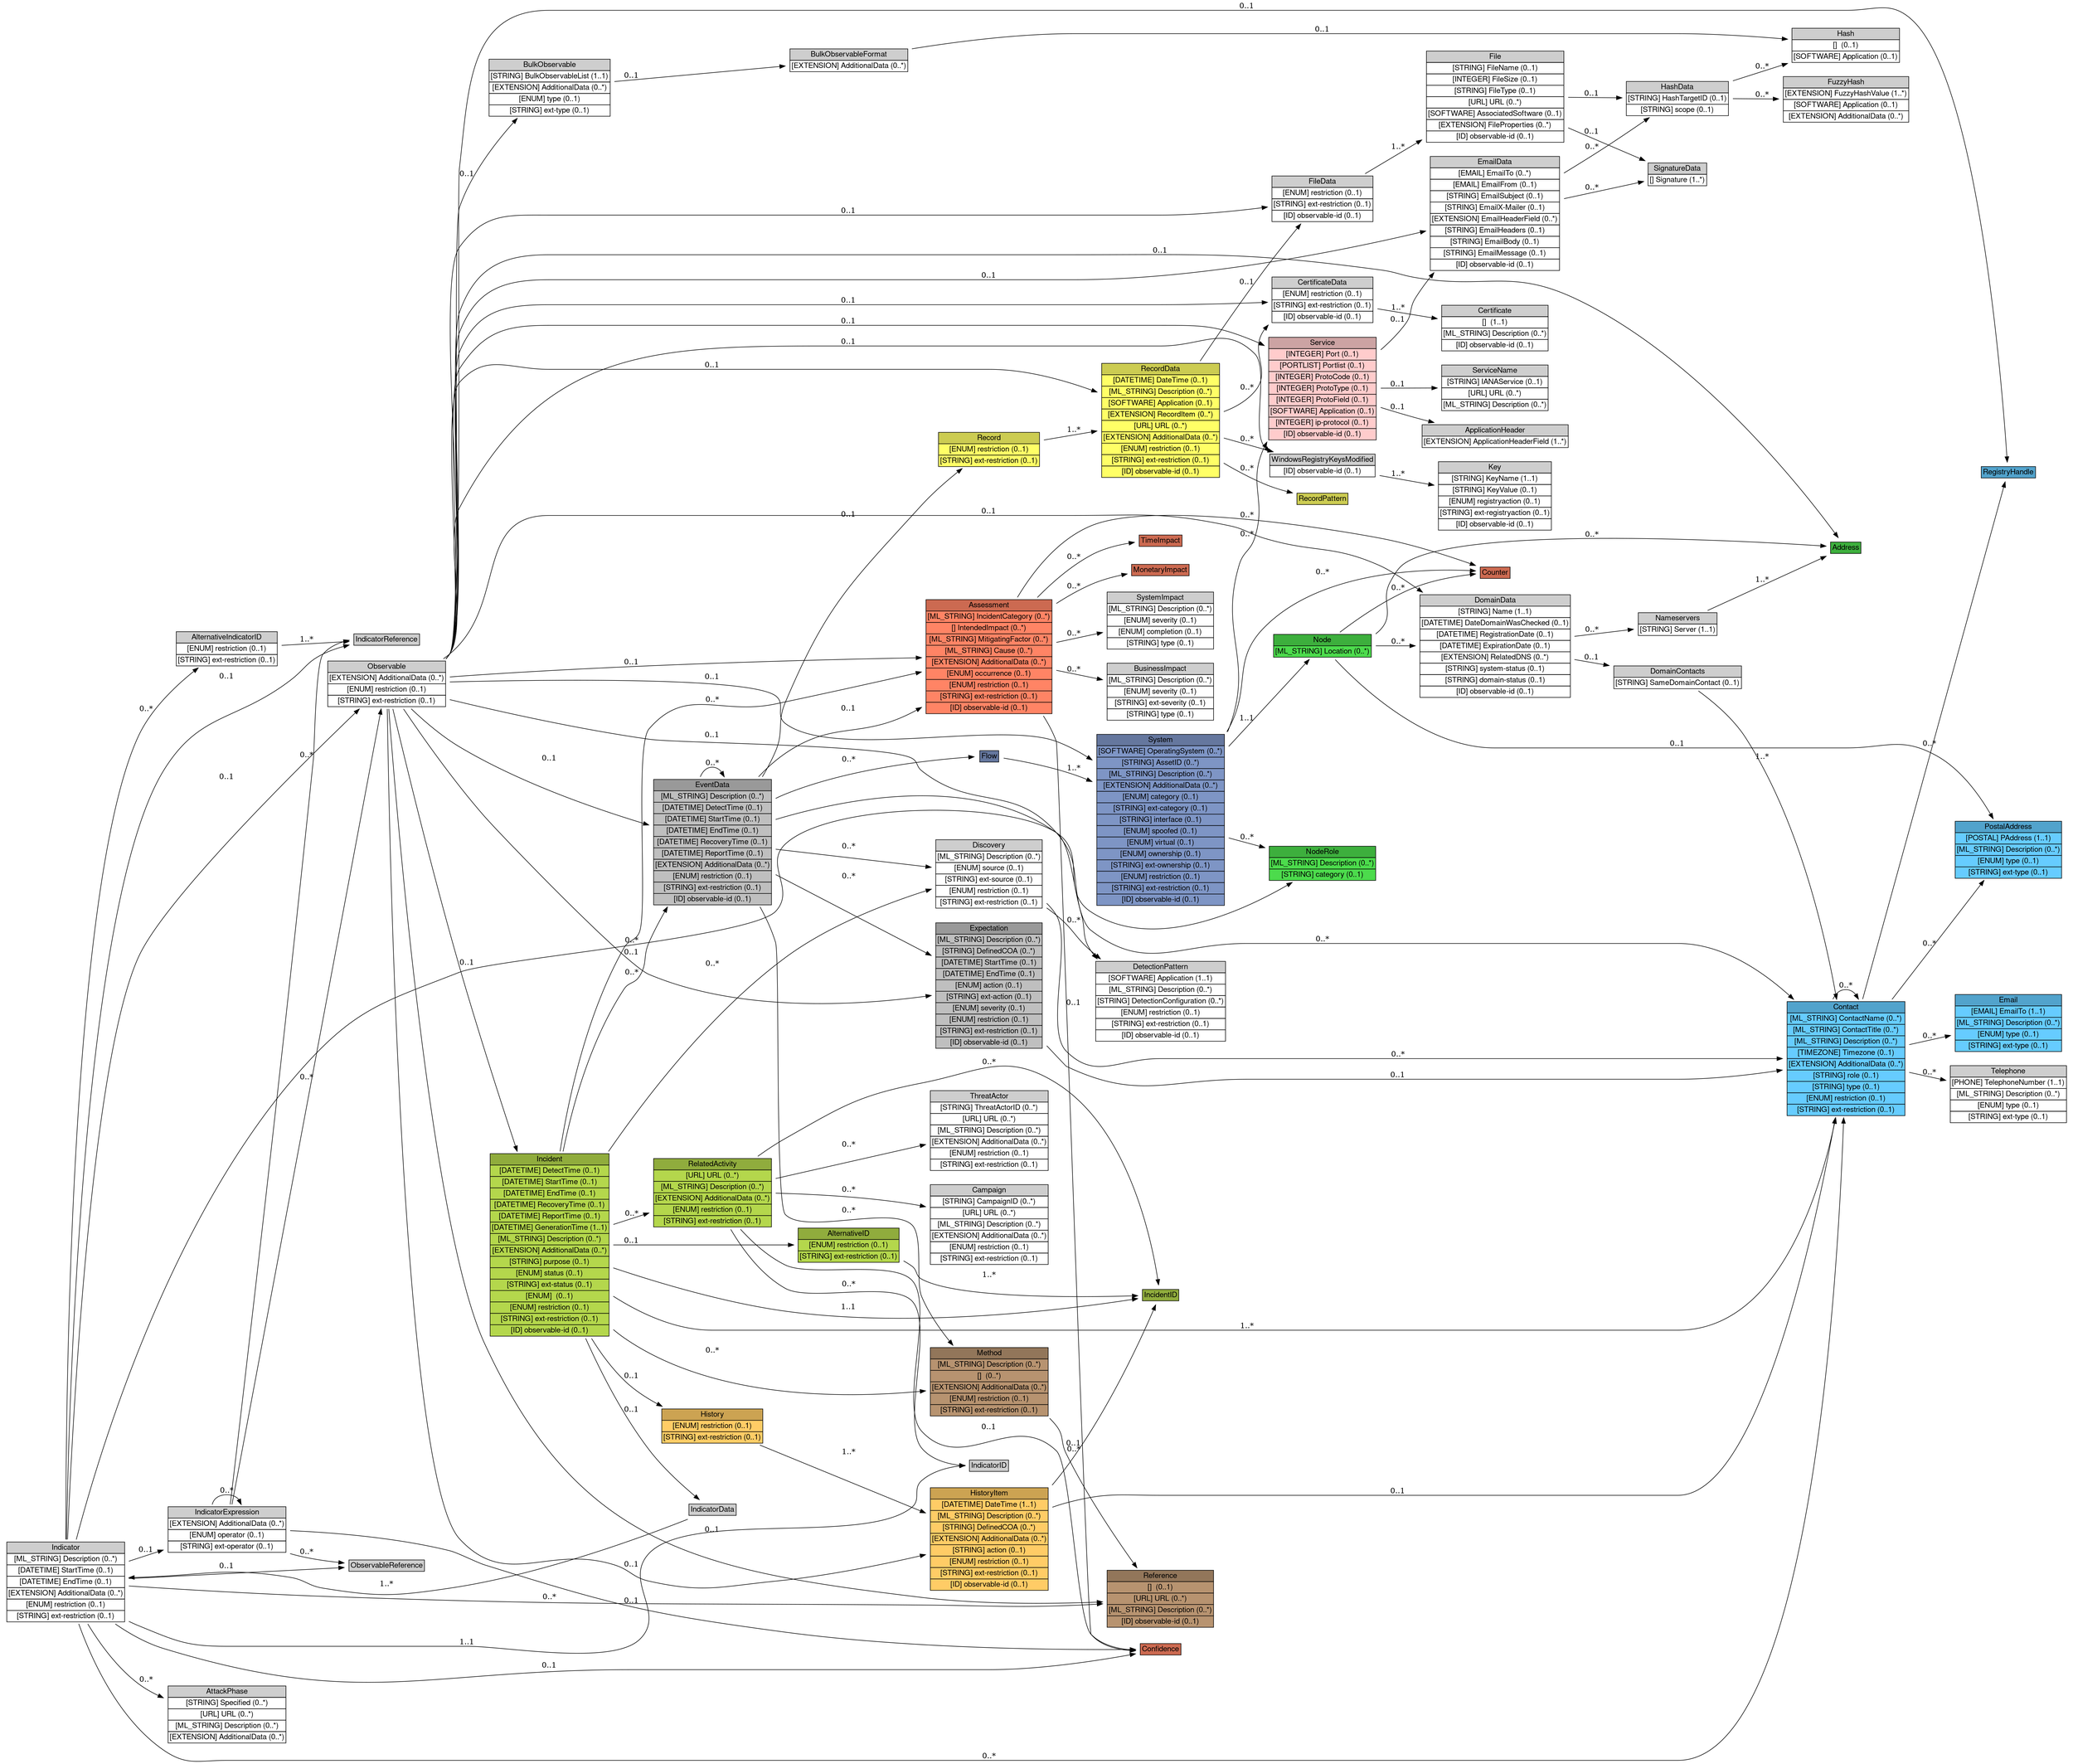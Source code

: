 digraph Indicator {
	graph [bb="0,0,3966,3211",
		rankdir=LR
	];
	node [label="\N"];
	Indicator	 [height=2.1528,
		label=<<table BORDER="0" CELLBORDER="1" CELLSPACING="0"> <tr> <td BGCOLOR="#CECECE" HREF="/idmef_parser/IODEFv2/Indicator.html" TITLE="The Indicator class describes an indicator. An indicator consists of observable features and phenomenon that aid in the forensic or proactive detection of malicious activity and associated metadata. An indicator can be described outright by referencing or composing previously defined indicators or by referencing observables described in the incident report found in this document. "><FONT FACE="Nimbus Sans L">Indicator</FONT></td> </tr>" %<tr><td  HREF="/idmef_parser/IODEFv2/Indicator.html" TITLE="A free-form text description of the indicator."><FONT FACE="Nimbus Sans L">[ML_STRING] Description (0..*)</FONT></td></tr>%<tr><td  HREF="/idmef_parser/IODEFv2/Indicator.html" TITLE="A timestamp of the start of the time period during which this indicator is valid."><FONT FACE="Nimbus Sans L">[DATETIME] StartTime (0..1)</FONT></td></tr>%<tr><td  HREF="/idmef_parser/IODEFv2/Indicator.html" TITLE="A timestamp of the end of the time period during which this indicator is valid."><FONT FACE="Nimbus Sans L">[DATETIME] EndTime (0..1)</FONT></td></tr>%<tr><td  HREF="/idmef_parser/IODEFv2/Indicator.html" TITLE="Mechanism by which to extend the data model."><FONT FACE="Nimbus Sans L">[EXTENSION] AdditionalData (0..*)</FONT></td></tr>%<tr><td  HREF="/idmef_parser/IODEFv2/Indicator.html" TITLE="See Section 3.3.1."><FONT FACE="Nimbus Sans L">[ENUM] restriction (0..1)</FONT></td></tr>%<tr><td  HREF="/idmef_parser/IODEFv2/Indicator.html" TITLE="A means by which to extend the restriction attribute.  See Section 5.1.1."><FONT FACE="Nimbus Sans L">[STRING] ext-restriction (0..1)</FONT></td></tr>%</table>>,
		pos="116.5,2922",
		shape=plaintext,
		width=3.2361];
	IndicatorID	 [height=0.5,
		label=<<table BORDER="0" CELLBORDER="1" CELLSPACING="0"> <tr> <td BGCOLOR="#CECECE" HREF="/idmef_parser/IODEFv2/IndicatorID.html" TITLE="The IndicatorID class identifies an indicator with a globally unique identifier. The combination of the name and version attributes and the element content form this identifier. Indicators generated by given CSIRT MUST NOT reuse the same value unless they are referencing the same indicator. "><FONT FACE="Nimbus Sans L">IndicatorID</FONT></td> </tr>" %</table>>,
		pos="2008,2789",
		shape=plaintext,
		width=1.2222];
	Indicator -> IndicatorID	 [label="1..1",
		lp="846.5,2884.5",
		pos="e,1963.9,2792.8 233.04,2915.1 372.07,2906.7 611.55,2892.1 817,2878 954.83,2868.6 989.2,2864.9 1127,2855 1344.3,2839.4 1398.8,2837.4 \
1616,2821 1736.6,2811.9 1878,2800.1 1953.7,2793.6"];
	AlternativeIndicatorID	 [height=0.98611,
		label=<<table BORDER="0" CELLBORDER="1" CELLSPACING="0"> <tr> <td BGCOLOR="#CECECE" HREF="/idmef_parser/IODEFv2/AlternativeIndicatorID.html" TITLE="The AlternativeIndicatorID class lists alternative identifiers for an indicator. "><FONT FACE="Nimbus Sans L">AlternativeIndicatorID</FONT></td> </tr>" %<tr><td  HREF="/idmef_parser/IODEFv2/AlternativeIndicatorID.html" TITLE="See Section 3.3.1."><FONT FACE="Nimbus Sans L">[ENUM] restriction (0..1)</FONT></td></tr>%<tr><td  HREF="/idmef_parser/IODEFv2/AlternativeIndicatorID.html" TITLE="A means by which to extend the restriction attribute.  See Section 5.1.1."><FONT FACE="Nimbus Sans L">[STRING] ext-restriction (0..1)</FONT></td></tr>%</table>>,
		pos="408.5,3132",
		shape=plaintext,
		width=2.7778];
	Indicator -> AlternativeIndicatorID	 [label="0..*",
		lp="262.5,3096.5",
		pos="e,308.11,3105.7 170.66,2999.8 192.93,3027.3 220.63,3056.4 251,3077 265.56,3086.9 282.08,3095.2 298.81,3102.1"];
	IndicatorReference	 [height=0.5,
		label=<<table BORDER="0" CELLBORDER="1" CELLSPACING="0"> <tr> <td BGCOLOR="#CECECE" HREF="/idmef_parser/IODEFv2/IndicatorReference.html" TITLE="The IndicatorReference describes a reference to an indicator. This reference may be to an indicator described in this IODEF document or in a previously exchanged IODEF document. "><FONT FACE="Nimbus Sans L">IndicatorReference</FONT></td> </tr>" %</table>>,
		pos="700.5,3081",
		shape=plaintext,
		width=1.9028];
	Indicator -> IndicatorReference	 [label="0..1",
		lp="408.5,3079.5",
		pos="e,631.86,3078.1 197.43,2999.5 214.08,3011.9 232.28,3023.2 251,3031 316.07,3058.2 511.16,3071.8 621.75,3077.6"];
	Confidence	 [height=0.5,
		label=<<table BORDER="0" CELLBORDER="1" CELLSPACING="0"> <tr> <td BGCOLOR="#cc6a51" HREF="/idmef_parser/IODEFv2/Confidence.html" TITLE="The Confidence class represents an estimate of the validity and accuracy of data expressed in the document. This estimate can be expressed as a category or a numeric calculation. "><FONT FACE="Nimbus Sans L">Confidence</FONT></td> </tr>" %</table>>,
		pos="2317,2728",
		shape=plaintext,
		width=1.2639];
	Indicator -> Confidence	 [label="0..1",
		lp="992.5,2954.5",
		pos="e,2299,2746.1 233.25,2933.1 286.63,2937.2 350.71,2941 408.5,2941 408.5,2941 408.5,2941 846.5,2941 1132.2,2941 1865.1,2991.6 2131,\
2887 2167.9,2872.5 2250.1,2794.4 2291.7,2753.3"];
	Contact	 [height=3.0278,
		label=<<table BORDER="0" CELLBORDER="1" CELLSPACING="0"> <tr> <td BGCOLOR="#52a3cc" HREF="/idmef_parser/IODEFv2/Contact.html" TITLE="The Contact class describes contact information for organizations and personnel involved in the incident. This class allows for the naming of the involved party, specifying contact information for them, and identifying their role in the incident. "><FONT FACE="Nimbus Sans L">Contact</FONT></td> </tr>" %<tr><td BGCOLOR="#66CCFF"  HREF="/idmef_parser/IODEFv2/Contact.html" TITLE="The name of the contact.  The contact may either be an organization or a person.  The type attribute disambiguates the semantics."><FONT FACE="Nimbus Sans L">[ML_STRING] ContactName (0..*)</FONT></td></tr>%<tr><td BGCOLOR="#66CCFF"  HREF="/idmef_parser/IODEFv2/Contact.html" TITLE="The title for the individual named in the ContactName."><FONT FACE="Nimbus Sans L">[ML_STRING] ContactTitle (0..*)</FONT></td></tr>%<tr><td BGCOLOR="#66CCFF"  HREF="/idmef_parser/IODEFv2/Contact.html" TITLE="A free-form text description of the contact."><FONT FACE="Nimbus Sans L">[ML_STRING] Description (0..*)</FONT></td></tr>%<tr><td BGCOLOR="#66CCFF"  HREF="/idmef_parser/IODEFv2/Contact.html" TITLE="The timezone in which the contact resides."><FONT FACE="Nimbus Sans L">[TIMEZONE] Timezone (0..1)</FONT></td></tr>%<tr><td BGCOLOR="#66CCFF"  HREF="/idmef_parser/IODEFv2/Contact.html" TITLE="A mechanism by which to extend the data model."><FONT FACE="Nimbus Sans L">[EXTENSION] AdditionalData (0..*)</FONT></td></tr>%<tr><td BGCOLOR="#66CCFF"  HREF="/idmef_parser/IODEFv2/Contact.html" TITLE="A means by which to extend the role attribute. See Section 5.1.1."><FONT FACE="Nimbus Sans L">[STRING] role (0..1)</FONT></td></tr>%<tr><td BGCOLOR="#66CCFF"  HREF="/idmef_parser/IODEFv2/Contact.html" TITLE="A means by which to extend the type attribute. See Section 5.1.1."><FONT FACE="Nimbus Sans L">[STRING] type (0..1)</FONT></td></tr>%<tr><td BGCOLOR="#66CCFF"  HREF="/idmef_parser/IODEFv2/Contact.html" TITLE="See Section 3.3.1."><FONT FACE="Nimbus Sans L">[ENUM] restriction (0..1)</FONT></td></tr>%<tr><td BGCOLOR="#66CCFF"  HREF="/idmef_parser/IODEFv2/Contact.html" TITLE="A means by which to extend the restriction attribute.  See Section 5.1.1."><FONT FACE="Nimbus Sans L">[STRING] ext-restriction (0..1)</FONT></td></tr>%</table>>,
		pos="3556.5,2057",
		shape=plaintext,
		width=3.2361];
	Indicator -> Contact	 [label="0..*",
		lp="2008,3203.5",
		pos="e,3550.4,2166.2 149.62,2999.7 178.56,3057.7 226.26,3134 292,3176 336.28,3204.3 355.96,3196 408.5,3196 408.5,3196 408.5,3196 3250,\
3196 3459.5,3196 3529.9,2468.6 3549.7,2176.4"];
	Observable	 [height=1.2778,
		label=<<table BORDER="0" CELLBORDER="1" CELLSPACING="0"> <tr> <td BGCOLOR="#CECECE" HREF="/idmef_parser/IODEFv2/Observable.html" TITLE="The Observable class describes a feature and phenomenon that can be observed or measured for the purposes of detecting malicious behavior. "><FONT FACE="Nimbus Sans L">Observable</FONT></td> </tr>" %<tr><td  HREF="/idmef_parser/IODEFv2/Observable.html" TITLE="Mechanism by which to extend the data model."><FONT FACE="Nimbus Sans L">[EXTENSION] AdditionalData (0..*)</FONT></td></tr>%<tr><td  HREF="/idmef_parser/IODEFv2/Observable.html" TITLE="See Section 3.3.1."><FONT FACE="Nimbus Sans L">[ENUM] restriction (0..1)</FONT></td></tr>%<tr><td  HREF="/idmef_parser/IODEFv2/Observable.html" TITLE="A means by which to extend the restriction attribute.  See Section 5.1.1."><FONT FACE="Nimbus Sans L">[STRING] ext-restriction (0..1)</FONT></td></tr>%</table>>,
		pos="700.5,1011",
		shape=plaintext,
		width=3.2361];
	Indicator -> Observable	 [label="0..1",
		lp="408.5,2347.5",
		pos="e,686.38,1057.2 140.21,2844.4 236.89,2528.1 600.17,1339.3 683.43,1066.9"];
	NodeRole	 [height=0.98611,
		label=<<table BORDER="0" CELLBORDER="1" CELLSPACING="0"> <tr> <td BGCOLOR="#3daf3d" HREF="/idmef_parser/IODEFv2/NodeRole.html" TITLE="The NodeRole class describes the function performed by or role of a particular system, asset, or network. "><FONT FACE="Nimbus Sans L">NodeRole</FONT></td> </tr>" %<tr><td BGCOLOR="#4cdb4c"  HREF="/idmef_parser/IODEFv2/NodeRole.html" TITLE="A free-form text description of the role of the system."><FONT FACE="Nimbus Sans L">[ML_STRING] Description (0..*)</FONT></td></tr>%<tr><td BGCOLOR="#4cdb4c"  HREF="/idmef_parser/IODEFv2/NodeRole.html" TITLE="A means by which to extend the category attribute.  See Section 5.1.1."><FONT FACE="Nimbus Sans L">[STRING] category (0..1)</FONT></td></tr>%</table>>,
		pos="2609,1993",
		shape=plaintext,
		width=2.9444];
	Indicator -> NodeRole	 [label="0..*",
		lp="1246,3095.5",
		pos="e,2601.7,2028.6 233.35,2965.1 239.3,2967.1 245.21,2969.1 251,2971 392.09,3017.3 435.68,2990.9 584,2998 996.87,3017.8 2146.1,3271.5 \
2444,2985 2471.2,2958.8 2456.7,2853.4 2462,2816 2504.4,2518 2574.6,2162.6 2599.7,2038.5"];
	Reference	 [height=1.5694,
		label=<<table BORDER="0" CELLBORDER="1" CELLSPACING="0"> <tr> <td BGCOLOR="#92765a" HREF="/idmef_parser/IODEFv2/Reference.html" TITLE="The Reference class is an external reference to relevant information such as a vulnerability, IDS alert, malware sample, advisory, or attack technique. "><FONT FACE="Nimbus Sans L">Reference</FONT></td> </tr>" %<tr><td BGCOLOR="#b79370"  HREF="/idmef_parser/IODEFv2/Reference.html" TITLE="Reference identifier per [RFC7495]."><FONT FACE="Nimbus Sans L">[]  (0..1)</FONT></td></tr>%<tr><td BGCOLOR="#b79370"  HREF="/idmef_parser/IODEFv2/Reference.html" TITLE="A URL to a reference."><FONT FACE="Nimbus Sans L">[URL] URL (0..*)</FONT></td></tr>%<tr><td BGCOLOR="#b79370"  HREF="/idmef_parser/IODEFv2/Reference.html" TITLE="A free-form text description of this reference."><FONT FACE="Nimbus Sans L">[ML_STRING] Description (0..*)</FONT></td></tr>%<tr><td BGCOLOR="#b79370"  HREF="/idmef_parser/IODEFv2/Reference.html" TITLE="See Section 3.3.2."><FONT FACE="Nimbus Sans L">[ID] observable-id (0..1)</FONT></td></tr>%</table>>,
		pos="2317,2920",
		shape=plaintext,
		width=2.9444];
	Indicator -> Reference	 [label="0..*",
		lp="992.5,2999.5",
		pos="e,2210.8,2957.4 233.23,2952.2 239.22,2953.2 245.17,2954.2 251,2955 470.13,2985.6 1024.7,2992 1246,2992 1246,2992 1246,2992 2008,\
2992 2073,2992 2143.6,2976.7 2201,2960.2"];
	ObservableReference	 [height=0.5,
		label=<<table BORDER="0" CELLBORDER="1" CELLSPACING="0"> <tr> <td BGCOLOR="#CECECE" HREF="/idmef_parser/IODEFv2/ObservableReference.html" TITLE="The ObservableReference describes a reference to an observable feature or phenomenon described elsewhere in the document. "><FONT FACE="Nimbus Sans L">ObservableReference</FONT></td> </tr>" %</table>>,
		pos="700.5,2851",
		shape=plaintext,
		width=2.1528];
	Indicator -> ObservableReference	 [label="0..1",
		lp="408.5,2881.5",
		pos="e,622.8,2850.5 233.28,2886.4 252.74,2881.5 272.83,2877.1 292,2874 401.53,2856.1 529.52,2851.5 612.64,2850.6"];
	IndicatorExpression	 [height=1.2778,
		label=<<table BORDER="0" CELLBORDER="1" CELLSPACING="0"> <tr> <td BGCOLOR="#CECECE" HREF="/idmef_parser/IODEFv2/IndicatorExpression.html" TITLE="The IndicatorExpression describes an expression composed of observed phenomenon, features, or indicators. Elements of the expression can be described directly, reference relevant data from other parts of a given IODEF document, or reference previously defined indicators. "><FONT FACE="Nimbus Sans L">IndicatorExpression</FONT></td> </tr>" %<tr><td  HREF="/idmef_parser/IODEFv2/IndicatorExpression.html" TITLE="Mechanism by which to extend the data model."><FONT FACE="Nimbus Sans L">[EXTENSION] AdditionalData (0..*)</FONT></td></tr>%<tr><td  HREF="/idmef_parser/IODEFv2/IndicatorExpression.html" TITLE="The operator to be applied between the child elements.  See Section 3.29.5 for parsing guidance.  The default value is &quot;and&quot;.  These values are maintained in the &quot;IndicatorExpression-operator&quot; IANA registry per Section 10.2."><FONT FACE="Nimbus Sans L">[ENUM] operator (0..1)</FONT></td></tr>%<tr><td  HREF="/idmef_parser/IODEFv2/IndicatorExpression.html" TITLE="A means by which to extend the operator attribute.  See Section 5.1.1."><FONT FACE="Nimbus Sans L">[STRING] ext-operator (0..1)</FONT></td></tr>%</table>>,
		pos="408.5,2745",
		shape=plaintext,
		width=3.2361];
	Indicator -> IndicatorExpression	 [label="0..1",
		lp="262.5,2838.5",
		pos="e,320.6,2791.1 229.74,2844.3 236.89,2839.7 244.02,2835.3 251,2831 270.35,2819.2 291.42,2807.2 311.67,2796"];
	AttackPhase	 [height=1.5694,
		label=<<table BORDER="0" CELLBORDER="1" CELLSPACING="0"> <tr> <td BGCOLOR="#CECECE" HREF="/idmef_parser/IODEFv2/AttackPhase.html" TITLE="The AttackPhase class describes a particular phase of an attack life cycle. "><FONT FACE="Nimbus Sans L">AttackPhase</FONT></td> </tr>" %<tr><td  HREF="/idmef_parser/IODEFv2/AttackPhase.html" TITLE="An identifier for the phase of the attack."><FONT FACE="Nimbus Sans L">[STRING] Specified (0..*)</FONT></td></tr>%<tr><td  HREF="/idmef_parser/IODEFv2/AttackPhase.html" TITLE="A URL to a resource describing this phase of the attack."><FONT FACE="Nimbus Sans L">[URL] URL (0..*)</FONT></td></tr>%<tr><td  HREF="/idmef_parser/IODEFv2/AttackPhase.html" TITLE="A free-form text description of this phase of the attack."><FONT FACE="Nimbus Sans L">[ML_STRING] Description (0..*)</FONT></td></tr>%<tr><td  HREF="/idmef_parser/IODEFv2/AttackPhase.html" TITLE="A mechanism by which to extend the data model."><FONT FACE="Nimbus Sans L">[EXTENSION] AdditionalData (0..*)</FONT></td></tr>%</table>>,
		pos="408.5,2586",
		shape=plaintext,
		width=3.2361];
	Indicator -> AttackPhase	 [label="0..*",
		lp="262.5,2649.5",
		pos="e,291.64,2615.6 136.03,2844.3 155.49,2781.8 191.25,2695.7 251,2642 260.37,2633.6 271.08,2626.4 282.42,2620.3"];
	AlternativeIndicatorID -> IndicatorReference	 [label="1..*",
		lp="554.5,3116.5",
		pos="e,631.81,3093 508.58,3114.5 545.55,3108.1 586.88,3100.8 621.7,3094.8"];
	Contact -> Contact	 [label="0..*",
		lp="3556.5,2191.5",
		pos="e,3579.7,2166.3 3533.3,2166.3 3537.9,2177.1 3545.7,2184 3556.5,2184 3563.9,2184 3569.9,2180.7 3574.5,2175.2"];
	RegistryHandle	 [height=0.5,
		label=<<table BORDER="0" CELLBORDER="1" CELLSPACING="0"> <tr> <td BGCOLOR="#52a3cc" HREF="/idmef_parser/IODEFv2/RegistryHandle.html" TITLE="The RegistryHandle class represents a handle into an Internet registry or community-specific database. "><FONT FACE="Nimbus Sans L">RegistryHandle</FONT></td> </tr>" %</table>>,
		pos="3852,1329",
		shape=plaintext,
		width=1.5972];
	Contact -> RegistryHandle	 [label="0..*",
		lp="3708.5,1700.5",
		pos="e,3844.6,1347.2 3600.9,1947.6 3670.6,1775.9 3801.8,1452.6 3840.8,1356.6"];
	PostalAddress	 [height=1.5694,
		label=<<table BORDER="0" CELLBORDER="1" CELLSPACING="0"> <tr> <td BGCOLOR="#52a3cc" HREF="/idmef_parser/IODEFv2/PostalAddress.html" TITLE="The PostalAddress class specifies a postal address and associated annotation. "><FONT FACE="Nimbus Sans L">PostalAddress</FONT></td> </tr>" %<tr><td BGCOLOR="#66CCFF"  HREF="/idmef_parser/IODEFv2/PostalAddress.html" TITLE="A postal address."><FONT FACE="Nimbus Sans L">[POSTAL] PAddress (1..1)</FONT></td></tr>%<tr><td BGCOLOR="#66CCFF"  HREF="/idmef_parser/IODEFv2/PostalAddress.html" TITLE="A free-form text description of the address."><FONT FACE="Nimbus Sans L">[ML_STRING] Description (0..*)</FONT></td></tr>%<tr><td BGCOLOR="#66CCFF"  HREF="/idmef_parser/IODEFv2/PostalAddress.html" TITLE="Categorizes the type of address described in the PAddress class.  These values are maintained in the &quot;PostalAddress-type&quot; IANA registry per Section 10.2."><FONT FACE="Nimbus Sans L">[ENUM] type (0..1)</FONT></td></tr>%<tr><td BGCOLOR="#66CCFF"  HREF="/idmef_parser/IODEFv2/PostalAddress.html" TITLE="A means by which to extend the type attribute. See Section 5.1.1."><FONT FACE="Nimbus Sans L">[STRING] ext-type (0..1)</FONT></td></tr>%</table>>,
		pos="3852,1760",
		shape=plaintext,
		width=2.9444];
	Contact -> PostalAddress	 [label="0..*",
		lp="3708.5,1916.5",
		pos="e,3795.7,1816.6 3665.3,1947.7 3706.6,1906.1 3752.3,1860.2 3788.2,1824.2"];
	Email	 [height=1.5694,
		label=<<table BORDER="0" CELLBORDER="1" CELLSPACING="0"> <tr> <td BGCOLOR="#52a3cc" HREF="/idmef_parser/IODEFv2/Email.html" TITLE="The Email class specifies an email address and associated annotation. "><FONT FACE="Nimbus Sans L">Email</FONT></td> </tr>" %<tr><td BGCOLOR="#66CCFF"  HREF="/idmef_parser/IODEFv2/Email.html" TITLE="An email address."><FONT FACE="Nimbus Sans L">[EMAIL] EmailTo (1..1)</FONT></td></tr>%<tr><td BGCOLOR="#66CCFF"  HREF="/idmef_parser/IODEFv2/Email.html" TITLE="A free-form text description of the email address."><FONT FACE="Nimbus Sans L">[ML_STRING] Description (0..*)</FONT></td></tr>%<tr><td BGCOLOR="#66CCFF"  HREF="/idmef_parser/IODEFv2/Email.html" TITLE="Categorizes the type of email address described in the EmailTo class.  These values are maintained in the &quot;Email- type&quot; IANA registry per Section 10.2."><FONT FACE="Nimbus Sans L">[ENUM] type (0..1)</FONT></td></tr>%<tr><td BGCOLOR="#66CCFF"  HREF="/idmef_parser/IODEFv2/Email.html" TITLE="A means by which to extend the type attribute. See Section 5.1.1."><FONT FACE="Nimbus Sans L">[STRING] ext-type (0..1)</FONT></td></tr>%</table>>,
		pos="3852,2122",
		shape=plaintext,
		width=2.9444];
	Contact -> Email	 [label="0..*",
		lp="3708.5,2099.5",
		pos="e,3745.7,2098.6 3673.3,2082.7 3693.8,2087.2 3715.2,2091.9 3735.7,2096.4"];
	Telephone	 [height=1.5694,
		label=<<table BORDER="0" CELLBORDER="1" CELLSPACING="0"> <tr> <td BGCOLOR="#CECECE" HREF="/idmef_parser/IODEFv2/Telephone.html" TITLE="The Telephone class describes a telephone number and associated annotation. "><FONT FACE="Nimbus Sans L">Telephone</FONT></td> </tr>" %<tr><td  HREF="/idmef_parser/IODEFv2/Telephone.html" TITLE="A telephone number."><FONT FACE="Nimbus Sans L">[PHONE] TelephoneNumber (1..1)</FONT></td></tr>%<tr><td  HREF="/idmef_parser/IODEFv2/Telephone.html" TITLE="A free-form text description of the phone number."><FONT FACE="Nimbus Sans L">[ML_STRING] Description (0..*)</FONT></td></tr>%<tr><td  HREF="/idmef_parser/IODEFv2/Telephone.html" TITLE="Categorizes the type of telephone number described in the TelephoneNumber class.  These values are maintained in the &quot;Telephone-type&quot; IANA registry per Section 10.2."><FONT FACE="Nimbus Sans L">[ENUM] type (0..1)</FONT></td></tr>%<tr><td  HREF="/idmef_parser/IODEFv2/Telephone.html" TITLE="A means by which to extend the type attribute. See Section 5.1.1."><FONT FACE="Nimbus Sans L">[STRING] ext-type (0..1)</FONT></td></tr>%</table>>,
		pos="3852,1991",
		shape=plaintext,
		width=3.1667];
	Contact -> Telephone	 [label="0..*",
		lp="3708.5,2031.5",
		pos="e,3738,2016.5 3673.3,2030.9 3691.3,2026.9 3709.9,2022.7 3728,2018.7"];
	Observable -> RegistryHandle	 [label="0..1",
		lp="2473.5,953.5",
		pos="e,3847.4,1310.8 800.98,964.94 856.29,943.65 926.85,923 992.5,923 992.5,923 992.5,923 2160.5,923 2286.8,923 2318.1,931.28 2444,941 \
2517.4,946.67 2535.4,956 2609,956 2609,956 2609,956 3556.5,956 3732.5,956 3820.3,1214.4 3844.7,1301.1"];
	System	 [height=4.4861,
		label=<<table BORDER="0" CELLBORDER="1" CELLSPACING="0"> <tr> <td BGCOLOR="#65779e" HREF="/idmef_parser/IODEFv2/System.html" TITLE="The System class describes a system or network involved in an event. "><FONT FACE="Nimbus Sans L">System</FONT></td> </tr>" %<tr><td BGCOLOR="#7e95c5"  HREF="/idmef_parser/IODEFv2/System.html" TITLE="The operating system running on the system."><FONT FACE="Nimbus Sans L">[SOFTWARE] OperatingSystem (0..*)</FONT></td></tr>%<tr><td BGCOLOR="#7e95c5"  HREF="/idmef_parser/IODEFv2/System.html" TITLE="An asset identifier for the System."><FONT FACE="Nimbus Sans L">[STRING] AssetID (0..*)</FONT></td></tr>%<tr><td BGCOLOR="#7e95c5"  HREF="/idmef_parser/IODEFv2/System.html" TITLE="A free-form text description of the System."><FONT FACE="Nimbus Sans L">[ML_STRING] Description (0..*)</FONT></td></tr>%<tr><td BGCOLOR="#7e95c5"  HREF="/idmef_parser/IODEFv2/System.html" TITLE="A mechanism by which to extend the data model."><FONT FACE="Nimbus Sans L">[EXTENSION] AdditionalData (0..*)</FONT></td></tr>%<tr><td BGCOLOR="#7e95c5"  HREF="/idmef_parser/IODEFv2/System.html" TITLE="Classifies the role the host or network played in the incident.  These values are maintained in the &quot;System- category&quot; IANA registry per Section 10.2."><FONT FACE="Nimbus Sans L">[ENUM] category (0..1)</FONT></td></tr>%<tr><td BGCOLOR="#7e95c5"  HREF="/idmef_parser/IODEFv2/System.html" TITLE="A means by which to extend the category attribute.  See Section 5.1.1."><FONT FACE="Nimbus Sans L">[STRING] ext-category (0..1)</FONT></td></tr>%<tr><td BGCOLOR="#7e95c5"  HREF="/idmef_parser/IODEFv2/System.html" TITLE="Specifies the interface on which the event(s) on this System originated.  If the Node class specifies a network rather than a host, this attribute has no meaning."><FONT FACE="Nimbus Sans L">[STRING] interface (0..1)</FONT></td></tr>%<tr><td BGCOLOR="#7e95c5"  HREF="/idmef_parser/IODEFv2/System.html" TITLE="An indication of confidence in whether this System was the true target or attacking host.  The permitted values for this attribute are shown below.  The default value is &quot;unknown&quot;."><FONT FACE="Nimbus Sans L">[ENUM] spoofed (0..1)</FONT></td></tr>%<tr><td BGCOLOR="#7e95c5"  HREF="/idmef_parser/IODEFv2/System.html" TITLE="Indicates whether this System is a virtual or physical device.  The default value is &quot;unknown&quot;."><FONT FACE="Nimbus Sans L">[ENUM] virtual (0..1)</FONT></td></tr>%<tr><td BGCOLOR="#7e95c5"  HREF="/idmef_parser/IODEFv2/System.html" TITLE="Describes the ownership of this System relative to the victim in the incident.  These values are maintained in the &quot;System-ownership&quot; IANA registry per Section 10.2."><FONT FACE="Nimbus Sans L">[ENUM] ownership (0..1)</FONT></td></tr>%<tr><td BGCOLOR="#7e95c5"  HREF="/idmef_parser/IODEFv2/System.html" TITLE="A means by which to extend the ownership attribute.  See Section 5.1.1."><FONT FACE="Nimbus Sans L">[STRING] ext-ownership (0..1)</FONT></td></tr>%<tr><td BGCOLOR="#7e95c5"  HREF="/idmef_parser/IODEFv2/System.html" TITLE="See Section 3.3.1."><FONT FACE="Nimbus Sans L">[ENUM] restriction (0..1)</FONT></td></tr>%<tr><td BGCOLOR="#7e95c5"  HREF="/idmef_parser/IODEFv2/System.html" TITLE="A means by which to extend the restriction attribute.  See Section 5.1.1."><FONT FACE="Nimbus Sans L">[STRING] ext-restriction (0..1)</FONT></td></tr>%<tr><td BGCOLOR="#7e95c5"  HREF="/idmef_parser/IODEFv2/System.html" TITLE="See Section 3.3.2."><FONT FACE="Nimbus Sans L">[ID] observable-id (0..1)</FONT></td></tr>%</table>>,
		pos="2317,1151",
		shape=plaintext,
		width=3.4583];
	Observable -> System	 [label="0..1",
		lp="1499.5,1026.5",
		pos="e,2192.4,1071 817.35,1015.7 870.74,1017.4 934.81,1019 992.5,1019 992.5,1019 992.5,1019 2008,1019 2068.5,1019 2130.7,1040.7 2183.3,\
1066.5"];
	DomainData	 [height=2.7361,
		label=<<table BORDER="0" CELLBORDER="1" CELLSPACING="0"> <tr> <td BGCOLOR="#CECECE" HREF="/idmef_parser/IODEFv2/DomainData.html" TITLE="The DomainData class describes a domain name and metadata associated with this domain. "><FONT FACE="Nimbus Sans L">DomainData</FONT></td> </tr>" %<tr><td  HREF="/idmef_parser/IODEFv2/DomainData.html" TITLE="The domain name of a system."><FONT FACE="Nimbus Sans L">[STRING] Name (1..1)</FONT></td></tr>%<tr><td  HREF="/idmef_parser/IODEFv2/DomainData.html" TITLE="A timestamp of when the domain listed in the Name class was resolved."><FONT FACE="Nimbus Sans L">[DATETIME] DateDomainWasChecked (0..1)</FONT></td></tr>%<tr><td  HREF="/idmef_parser/IODEFv2/DomainData.html" TITLE="A timestamp of when domain listed in the Name class was registered."><FONT FACE="Nimbus Sans L">[DATETIME] RegistrationDate (0..1)</FONT></td></tr>%<tr><td  HREF="/idmef_parser/IODEFv2/DomainData.html" TITLE="A timestamp of when the domain listed in the Name class is set to expire."><FONT FACE="Nimbus Sans L">[DATETIME] ExpirationDate (0..1)</FONT></td></tr>%<tr><td  HREF="/idmef_parser/IODEFv2/DomainData.html" TITLE="Additional DNS records associated with this domain."><FONT FACE="Nimbus Sans L">[EXTENSION] RelatedDNS (0..*)</FONT></td></tr>%<tr><td  HREF="/idmef_parser/IODEFv2/DomainData.html" TITLE="A means by which to extend the system-status attribute.  See Section 5.1.1."><FONT FACE="Nimbus Sans L">[STRING] system-status (0..1)</FONT></td></tr>%<tr><td  HREF="/idmef_parser/IODEFv2/DomainData.html" TITLE="A means by which to extend the domain-status attribute.  See Section 5.1.1."><FONT FACE="Nimbus Sans L">[STRING] domain-status (0..1)</FONT></td></tr>%<tr><td  HREF="/idmef_parser/IODEFv2/DomainData.html" TITLE="See Section 3.3.2."><FONT FACE="Nimbus Sans L">[ID] observable-id (0..1)</FONT></td></tr>%</table>>,
		pos="2920,1214",
		shape=plaintext,
		width=4.0556];
	Observable -> DomainData	 [label="0..1",
		lp="2008,972.5",
		pos="e,2774,1121.2 817.17,986.45 870.39,977.26 934.37,969 992.5,969 992.5,969 992.5,969 1750.5,969 2058.8,969 2144.3,907.81 2444,980 \
2557.4,1007.3 2675.1,1064.9 2765.1,1116.1"];
	Address	 [height=0.5,
		label=<<table BORDER="0" CELLBORDER="1" CELLSPACING="0"> <tr> <td BGCOLOR="#3daf3d" HREF="/idmef_parser/IODEFv2/Address.html" TITLE="The Address class represents a hardware (Layer 2), network (Layer 3), or application (Layer 7) address. "><FONT FACE="Nimbus Sans L">Address</FONT></td> </tr>" %</table>>,
		pos="3556.5,1214",
		shape=plaintext,
		width=1];
	Observable -> Address	 [label="0..1",
		lp="2317,240.5",
		pos="e,3552.8,1196 707.45,964.95 733.95,797.82 835.16,233 992.5,233 992.5,233 992.5,233 2473.5,233 2581.2,233 2620.1,264.8 2715,214 2752.4,\
193.99 2735.9,157.53 2774,139 2890.7,82.304 2938,117.65 3066,139 3209.2,162.88 3280.6,134.7 3375,245 3442.8,324.21 3398.3,373.24 \
3416,476 3424.3,523.96 3425.4,536.11 3434,584 3476.1,817.15 3532.8,1097.6 3550.8,1186"];
	Service	 [height=2.7361,
		label=<<table BORDER="0" CELLBORDER="1" CELLSPACING="0"> <tr> <td BGCOLOR="#cca3a3" HREF="/idmef_parser/IODEFv2/Service.html" TITLE="The Service class describes a network service. The service is described by a protocol, port, protocol header field, and application providing or using the service. "><FONT FACE="Nimbus Sans L">Service</FONT></td> </tr>" %<tr><td BGCOLOR="#FFCCCC"  HREF="/idmef_parser/IODEFv2/Service.html" TITLE="A port number."><FONT FACE="Nimbus Sans L">[INTEGER] Port (0..1)</FONT></td></tr>%<tr><td BGCOLOR="#FFCCCC"  HREF="/idmef_parser/IODEFv2/Service.html" TITLE="A list of port numbers."><FONT FACE="Nimbus Sans L">[PORTLIST] Portlist (0..1)</FONT></td></tr>%<tr><td BGCOLOR="#FFCCCC"  HREF="/idmef_parser/IODEFv2/Service.html" TITLE="A transport-layer (Layer 4) protocol- specific code field (e.g., ICMP code field)."><FONT FACE="Nimbus Sans L">[INTEGER] ProtoCode (0..1)</FONT></td></tr>%<tr><td BGCOLOR="#FFCCCC"  HREF="/idmef_parser/IODEFv2/Service.html" TITLE="A transport-layer (Layer 4) protocol- specific type field (e.g., ICMP type field)."><FONT FACE="Nimbus Sans L">[INTEGER] ProtoType (0..1)</FONT></td></tr>%<tr><td BGCOLOR="#FFCCCC"  HREF="/idmef_parser/IODEFv2/Service.html" TITLE="A transport-layer (Layer 4) protocol- specific flag field (e.g., TCP flag field)."><FONT FACE="Nimbus Sans L">[INTEGER] ProtoField (0..1)</FONT></td></tr>%<tr><td BGCOLOR="#FFCCCC"  HREF="/idmef_parser/IODEFv2/Service.html" TITLE="The application acting as either the client or the server for the service."><FONT FACE="Nimbus Sans L">[SOFTWARE] Application (0..1)</FONT></td></tr>%<tr><td BGCOLOR="#FFCCCC"  HREF="/idmef_parser/IODEFv2/Service.html" TITLE="The IANA-assigned IP protocol number per [IANA.Protocols].  The attribute MUST be set if a Port, Portlist, ProtoCode, ProtoType, or ProtoField class is present."><FONT FACE="Nimbus Sans L">[INTEGER] ip-protocol (0..1)</FONT></td></tr>%<tr><td BGCOLOR="#FFCCCC"  HREF="/idmef_parser/IODEFv2/Service.html" TITLE="See Section 3.3.2."><FONT FACE="Nimbus Sans L">[ID] observable-id (0..1)</FONT></td></tr>%</table>>,
		pos="2609,829",
		shape=plaintext,
		width=2.9444];
	Observable -> Service	 [label="0..1",
		lp="1750.5,892.5",
		pos="e,2502.8,859.38 748.78,964.99 772.87,944.61 803.55,922.3 835,909 900.22,881.42 921.69,885 992.5,885 992.5,885 992.5,885 2317,885 \
2375.7,885 2439.8,873.96 2493,861.68"];
	EmailData	 [height=3.0278,
		label=<<table BORDER="0" CELLBORDER="1" CELLSPACING="0"> <tr> <td BGCOLOR="#CECECE" HREF="/idmef_parser/IODEFv2/EmailData.html" TITLE="The EmailData class describes headers from an email message and cryptographic hashes and signatures applied to it. "><FONT FACE="Nimbus Sans L">EmailData</FONT></td> </tr>" %<tr><td  HREF="/idmef_parser/IODEFv2/EmailData.html" TITLE="The value of the &quot;To:&quot; header field (Section 3.6.3 of [RFC5322]) in an email."><FONT FACE="Nimbus Sans L">[EMAIL] EmailTo (0..*)</FONT></td></tr>%<tr><td  HREF="/idmef_parser/IODEFv2/EmailData.html" TITLE="The value of the &quot;From:&quot; header field (Section 3.6.2 of [RFC5322]) in an email."><FONT FACE="Nimbus Sans L">[EMAIL] EmailFrom (0..1)</FONT></td></tr>%<tr><td  HREF="/idmef_parser/IODEFv2/EmailData.html" TITLE="The value of the &quot;Subject:&quot; header field in an email.  See Section 3.6.5 of [RFC5322]."><FONT FACE="Nimbus Sans L">[STRING] EmailSubject (0..1)</FONT></td></tr>%<tr><td  HREF="/idmef_parser/IODEFv2/EmailData.html" TITLE="The value of the &quot;X-Mailer:&quot; header field in an email."><FONT FACE="Nimbus Sans L">[STRING] EmailX-Mailer (0..1)</FONT></td></tr>%<tr><td  HREF="/idmef_parser/IODEFv2/EmailData.html" TITLE="The header name and value of an arbitrary header field of the email message.  The name attribute MUST be set to the header name.  The header value MUST be set in the element body.  The dtype attribute MUST be set to &quot;string&quot;."><FONT FACE="Nimbus Sans L">[EXTENSION] EmailHeaderField (0..*)</FONT></td></tr>%<tr><td  HREF="/idmef_parser/IODEFv2/EmailData.html" TITLE="The headers of an email message."><FONT FACE="Nimbus Sans L">[STRING] EmailHeaders (0..1)</FONT></td></tr>%<tr><td  HREF="/idmef_parser/IODEFv2/EmailData.html" TITLE="The body of an email message."><FONT FACE="Nimbus Sans L">[STRING] EmailBody (0..1)</FONT></td></tr>%<tr><td  HREF="/idmef_parser/IODEFv2/EmailData.html" TITLE="The headers and body of an email message."><FONT FACE="Nimbus Sans L">[STRING] EmailMessage (0..1)</FONT></td></tr>%<tr><td  HREF="/idmef_parser/IODEFv2/EmailData.html" TITLE="See Section 3.3.2."><FONT FACE="Nimbus Sans L">[ID] observable-id (0..1)</FONT></td></tr>%</table>>,
		pos="2920,257",
		shape=plaintext,
		width=3.5139];
	Observable -> EmailData	 [label="0..1",
		lp="2008,92.5",
		pos="e,2793.3,148.54 703.77,964.79 715.21,812.21 757.1,326.57 835,193 858.22,153.18 958.44,85 992.5,85 992.5,85 992.5,85 2609,85 2656.9,\
85 2671.1,84.954 2715,104 2738.8,114.34 2762.5,127.95 2784.8,142.79"];
	WindowsRegistryKeysModified	 [height=0.69444,
		label=<<table BORDER="0" CELLBORDER="1" CELLSPACING="0"> <tr> <td BGCOLOR="#CECECE" HREF="/idmef_parser/IODEFv2/WindowsRegistryKeysModified.html" TITLE="The WindowsRegistryKeysModified class describes Windows operating system registry keys and the operations that were performed on them. This class was derived from [RFC5901]. "><FONT FACE="Nimbus Sans L">WindowsRegistryKeysModified</FONT></td> </tr>" %<tr><td  HREF="/idmef_parser/IODEFv2/WindowsRegistryKeysModified.html" TITLE="See Section 3.3.2."><FONT FACE="Nimbus Sans L">[ID] observable-id (0..1)</FONT></td></tr>%</table>>,
		pos="2609,633",
		shape=plaintext,
		width=2.9028];
	Observable -> WindowsRegistryKeysModified	 [label="0..1",
		lp="1750.5,631.5",
		pos="e,2504.4,628.13 715.98,964.94 739.57,902.82 791.01,794.4 876,746 1152.8,588.37 2153.3,613.97 2494.3,627.72"];
	FileData	 [height=1.2778,
		label=<<table BORDER="0" CELLBORDER="1" CELLSPACING="0"> <tr> <td BGCOLOR="#CECECE" HREF="/idmef_parser/IODEFv2/FileData.html" TITLE="The FileData class describes a file or set of files. "><FONT FACE="Nimbus Sans L">FileData</FONT></td> </tr>" %<tr><td  HREF="/idmef_parser/IODEFv2/FileData.html" TITLE="See Section 3.3.1."><FONT FACE="Nimbus Sans L">[ENUM] restriction (0..1)</FONT></td></tr>%<tr><td  HREF="/idmef_parser/IODEFv2/FileData.html" TITLE="A means by which to extend the restriction attribute.  See Section 5.1.1."><FONT FACE="Nimbus Sans L">[STRING] ext-restriction (0..1)</FONT></td></tr>%<tr><td  HREF="/idmef_parser/IODEFv2/FileData.html" TITLE="See Section 3.3.2."><FONT FACE="Nimbus Sans L">[ID] observable-id (0..1)</FONT></td></tr>%</table>>,
		pos="2609,482",
		shape=plaintext,
		width=2.7778];
	Observable -> FileData	 [label="0..1",
		lp="1750.5,489.5",
		pos="e,2509,482 704.15,964.98 717.11,836.28 772.73,482 992.5,482 992.5,482 992.5,482 2317,482 2377.1,482 2444.2,482 2498.9,482"];
	CertificateData	 [height=1.2778,
		label=<<table BORDER="0" CELLBORDER="1" CELLSPACING="0"> <tr> <td BGCOLOR="#CECECE" HREF="/idmef_parser/IODEFv2/CertificateData.html" TITLE="The CertificateData class describes X.509 certificates. "><FONT FACE="Nimbus Sans L">CertificateData</FONT></td> </tr>" %<tr><td  HREF="/idmef_parser/IODEFv2/CertificateData.html" TITLE="See Section 3.3.1."><FONT FACE="Nimbus Sans L">[ENUM] restriction (0..1)</FONT></td></tr>%<tr><td  HREF="/idmef_parser/IODEFv2/CertificateData.html" TITLE="A means by which to extend the restriction attribute.  See Section 5.1.1."><FONT FACE="Nimbus Sans L">[STRING] ext-restriction (0..1)</FONT></td></tr>%<tr><td  HREF="/idmef_parser/IODEFv2/CertificateData.html" TITLE="See Section 3.3.2."><FONT FACE="Nimbus Sans L">[ID] observable-id (0..1)</FONT></td></tr>%</table>>,
		pos="2609,159",
		shape=plaintext,
		width=2.7778];
	Observable -> CertificateData	 [label="0..1",
		lp="1750.5,171.5",
		pos="e,2508.7,161.57 702.32,964.85 709.21,813.19 738.35,333.39 835,219 882.85,162.36 918.35,164 992.5,164 992.5,164 992.5,164 2317,164 \
2377,164 2444,162.93 2498.6,161.78"];
	RecordData	 [height=3.0278,
		label=<<table BORDER="0" CELLBORDER="1" CELLSPACING="0"> <tr> <td BGCOLOR="#cccc52" HREF="/idmef_parser/IODEFv2/RecordData.html" TITLE="The RecordData class describes or references log or audit data from a given type of tool and provides a means to annotate the output. "><FONT FACE="Nimbus Sans L">RecordData</FONT></td> </tr>" %<tr><td BGCOLOR="#FFFF66"  HREF="/idmef_parser/IODEFv2/RecordData.html" TITLE="A timestamp of the data found in the RecordItem or URL classes."><FONT FACE="Nimbus Sans L">[DATETIME] DateTime (0..1)</FONT></td></tr>%<tr><td BGCOLOR="#FFFF66"  HREF="/idmef_parser/IODEFv2/RecordData.html" TITLE="A free-form text description of the data provided in the RecordItem or URL classes."><FONT FACE="Nimbus Sans L">[ML_STRING] Description (0..*)</FONT></td></tr>%<tr><td BGCOLOR="#FFFF66"  HREF="/idmef_parser/IODEFv2/RecordData.html" TITLE="Identifies the tool used to generate the data in the RecordItem or URL classes."><FONT FACE="Nimbus Sans L">[SOFTWARE] Application (0..1)</FONT></td></tr>%<tr><td BGCOLOR="#FFFF66"  HREF="/idmef_parser/IODEFv2/RecordData.html" TITLE="Log, audit, or forensic data to support the conclusions made during the course of analyzing the incident."><FONT FACE="Nimbus Sans L">[EXTENSION] RecordItem (0..*)</FONT></td></tr>%<tr><td BGCOLOR="#FFFF66"  HREF="/idmef_parser/IODEFv2/RecordData.html" TITLE="A URL reference to a log or audit data."><FONT FACE="Nimbus Sans L">[URL] URL (0..*)</FONT></td></tr>%<tr><td BGCOLOR="#FFFF66"  HREF="/idmef_parser/IODEFv2/RecordData.html" TITLE="An extension mechanism for data not explicitly represented in the data model."><FONT FACE="Nimbus Sans L">[EXTENSION] AdditionalData (0..*)</FONT></td></tr>%<tr><td BGCOLOR="#FFFF66"  HREF="/idmef_parser/IODEFv2/RecordData.html" TITLE="See Section 3.3.1."><FONT FACE="Nimbus Sans L">[ENUM] restriction (0..1)</FONT></td></tr>%<tr><td BGCOLOR="#FFFF66"  HREF="/idmef_parser/IODEFv2/RecordData.html" TITLE="A means by which to extend the restriction attribute.  See Section 5.1.1."><FONT FACE="Nimbus Sans L">[STRING] ext-restriction (0..1)</FONT></td></tr>%<tr><td BGCOLOR="#FFFF66"  HREF="/idmef_parser/IODEFv2/RecordData.html" TITLE="See Section 3.3.2."><FONT FACE="Nimbus Sans L">[ID] observable-id (0..1)</FONT></td></tr>%</table>>,
		pos="2317,748",
		shape=plaintext,
		width=3.2361];
	Observable -> RecordData	 [label="0..1",
		lp="1499.5,757.5",
		pos="e,2200.4,749.11 724.65,964.94 767.63,890.01 865.01,750 992.5,750 992.5,750 992.5,750 2008,750 2067.8,750 2134.2,749.62 2190.1,749.19"];
	EventData	 [height=3.3194,
		label=<<table BORDER="0" CELLBORDER="1" CELLSPACING="0"> <tr> <td BGCOLOR="#999999" HREF="/idmef_parser/IODEFv2/EventData.html" TITLE="The EventData class is a container class to organize data about events that occurred during an incident. "><FONT FACE="Nimbus Sans L">EventData</FONT></td> </tr>" %<tr><td BGCOLOR="#BFBFBF"  HREF="/idmef_parser/IODEFv2/EventData.html" TITLE="A free-form text description of the event."><FONT FACE="Nimbus Sans L">[ML_STRING] Description (0..*)</FONT></td></tr>%<tr><td BGCOLOR="#BFBFBF"  HREF="/idmef_parser/IODEFv2/EventData.html" TITLE="The time the event was detected."><FONT FACE="Nimbus Sans L">[DATETIME] DetectTime (0..1)</FONT></td></tr>%<tr><td BGCOLOR="#BFBFBF"  HREF="/idmef_parser/IODEFv2/EventData.html" TITLE="The time the event started."><FONT FACE="Nimbus Sans L">[DATETIME] StartTime (0..1)</FONT></td></tr>%<tr><td BGCOLOR="#BFBFBF"  HREF="/idmef_parser/IODEFv2/EventData.html" TITLE="The time the event ended."><FONT FACE="Nimbus Sans L">[DATETIME] EndTime (0..1)</FONT></td></tr>%<tr><td BGCOLOR="#BFBFBF"  HREF="/idmef_parser/IODEFv2/EventData.html" TITLE="The time the site recovered from the event."><FONT FACE="Nimbus Sans L">[DATETIME] RecoveryTime (0..1)</FONT></td></tr>%<tr><td BGCOLOR="#BFBFBF"  HREF="/idmef_parser/IODEFv2/EventData.html" TITLE="The time the event was reported."><FONT FACE="Nimbus Sans L">[DATETIME] ReportTime (0..1)</FONT></td></tr>%<tr><td BGCOLOR="#BFBFBF"  HREF="/idmef_parser/IODEFv2/EventData.html" TITLE="An extension mechanism for data not explicitly represented in the data model."><FONT FACE="Nimbus Sans L">[EXTENSION] AdditionalData (0..*)</FONT></td></tr>%<tr><td BGCOLOR="#BFBFBF"  HREF="/idmef_parser/IODEFv2/EventData.html" TITLE="See Section 3.3.1.  The default value is &quot;default&quot;."><FONT FACE="Nimbus Sans L">[ENUM] restriction (0..1)</FONT></td></tr>%<tr><td BGCOLOR="#BFBFBF"  HREF="/idmef_parser/IODEFv2/EventData.html" TITLE="A means by which to extend the restriction attribute.  See Section 5.1.1."><FONT FACE="Nimbus Sans L">[STRING] ext-restriction (0..1)</FONT></td></tr>%<tr><td BGCOLOR="#BFBFBF"  HREF="/idmef_parser/IODEFv2/EventData.html" TITLE="See Section 3.3.2."><FONT FACE="Nimbus Sans L">[ID] observable-id (0..1)</FONT></td></tr>%</table>>,
		pos="1499.5,1306",
		shape=plaintext,
		width=3.2361];
	Observable -> EventData	 [label="0..1",
		lp="992.5,1279.5",
		pos="e,1382.8,1305.4 726.91,1057.3 750.46,1094.3 788.37,1144.2 835,1172 1002.6,1271.8 1231.7,1298.5 1372.4,1305"];
	DetectionPattern	 [height=2.1528,
		label=<<table BORDER="0" CELLBORDER="1" CELLSPACING="0"> <tr> <td BGCOLOR="#CECECE" HREF="/idmef_parser/IODEFv2/DetectionPattern.html" TITLE="The DetectionPattern class describes a configuration or signature that can be used by an Intrusion Detection System (IDS) / Intrusion Prevention System (IPS), SIEM, antivirus, endpoint protection, network analysis, malware analysis, or host forensics tool to identify a particular phenomenon. This class requires the identification of the target application and allows the configuration to be described in either free form or machine-readable form. "><FONT FACE="Nimbus Sans L">DetectionPattern</FONT></td> </tr>" %<tr><td  HREF="/idmef_parser/IODEFv2/DetectionPattern.html" TITLE="The application for which the DetectionConfiguration or Description is being provided."><FONT FACE="Nimbus Sans L">[SOFTWARE] Application (1..1)</FONT></td></tr>%<tr><td  HREF="/idmef_parser/IODEFv2/DetectionPattern.html" TITLE="A free-form text description of how to use the information provided in the Application or DetectionConfiguration classes."><FONT FACE="Nimbus Sans L">[ML_STRING] Description (0..*)</FONT></td></tr>%<tr><td  HREF="/idmef_parser/IODEFv2/DetectionPattern.html" TITLE="A machine-consumable configuration to find a pattern of activity."><FONT FACE="Nimbus Sans L">[STRING] DetectionConfiguration (0..*)</FONT></td></tr>%<tr><td  HREF="/idmef_parser/IODEFv2/DetectionPattern.html" TITLE="See Section 3.3.1."><FONT FACE="Nimbus Sans L">[ENUM] restriction (0..1)</FONT></td></tr>%<tr><td  HREF="/idmef_parser/IODEFv2/DetectionPattern.html" TITLE="A means by which to extend the restriction attribute.  See Section 5.1.1."><FONT FACE="Nimbus Sans L">[STRING] ext-restriction (0..1)</FONT></td></tr>%<tr><td  HREF="/idmef_parser/IODEFv2/DetectionPattern.html" TITLE="See Section 3.3.2."><FONT FACE="Nimbus Sans L">[ID] observable-id (0..1)</FONT></td></tr>%</table>>,
		pos="2317,1447",
		shape=plaintext,
		width=3.5278];
	Observable -> DetectionPattern	 [label="0..1",
		lp="1499.5,1091.5",
		pos="e,2222.7,1369.2 817.12,1054 869.92,1069.8 933.58,1084 992.5,1084 992.5,1084 992.5,1084 2008,1084 2085.3,1084 2133.1,1075.2 2172,\
1142 2212.3,1211.1 2155.6,1248.8 2190,1321 2196.8,1335.3 2205.9,1348.9 2216.2,1361.5"];
	Assessment	 [height=3.0278,
		label=<<table BORDER="0" CELLBORDER="1" CELLSPACING="0"> <tr> <td BGCOLOR="#cc6a51" HREF="/idmef_parser/IODEFv2/Assessment.html" TITLE="The Assessment class describes the repercussions of the incident to the victim. "><FONT FACE="Nimbus Sans L">Assessment</FONT></td> </tr>" %<tr><td BGCOLOR="#ff8465"  HREF="/idmef_parser/IODEFv2/Assessment.html" TITLE="A free-form text description categorizing the type of incident."><FONT FACE="Nimbus Sans L">[ML_STRING] IncidentCategory (0..*)</FONT></td></tr>%<tr><td BGCOLOR="#ff8465"  HREF="/idmef_parser/IODEFv2/Assessment.html" TITLE="The intended outcome to the victim sought by the threat actor.  Defined identically to the BusinessImpact defined in Section 3.12.2 but describes intent rather than the realized impact."><FONT FACE="Nimbus Sans L">[] IntendedImpact (0..*)</FONT></td></tr>%<tr><td BGCOLOR="#ff8465"  HREF="/idmef_parser/IODEFv2/Assessment.html" TITLE="A description of a mitigating factor relative to the impact on the victim organization."><FONT FACE="Nimbus Sans L">[ML_STRING] MitigatingFactor (0..*)</FONT></td></tr>%<tr><td BGCOLOR="#ff8465"  HREF="/idmef_parser/IODEFv2/Assessment.html" TITLE="A description of an underlying cause of the impact."><FONT FACE="Nimbus Sans L">[ML_STRING] Cause (0..*)</FONT></td></tr>%<tr><td BGCOLOR="#ff8465"  HREF="/idmef_parser/IODEFv2/Assessment.html" TITLE="A mechanism by which to extend the data model."><FONT FACE="Nimbus Sans L">[EXTENSION] AdditionalData (0..*)</FONT></td></tr>%<tr><td BGCOLOR="#ff8465"  HREF="/idmef_parser/IODEFv2/Assessment.html" TITLE="Specifies whether the assessment is describing actual or potential outcomes."><FONT FACE="Nimbus Sans L">[ENUM] occurrence (0..1)</FONT></td></tr>%<tr><td BGCOLOR="#ff8465"  HREF="/idmef_parser/IODEFv2/Assessment.html" TITLE="See Section 3.3.1."><FONT FACE="Nimbus Sans L">[ENUM] restriction (0..1)</FONT></td></tr>%<tr><td BGCOLOR="#ff8465"  HREF="/idmef_parser/IODEFv2/Assessment.html" TITLE="A means by which to extend the restriction attribute.  See Section 5.1.1."><FONT FACE="Nimbus Sans L">[STRING] ext-restriction (0..1)</FONT></td></tr>%<tr><td BGCOLOR="#ff8465"  HREF="/idmef_parser/IODEFv2/Assessment.html" TITLE="See Section 3.3.2."><FONT FACE="Nimbus Sans L">[ID] observable-id (0..1)</FONT></td></tr>%</table>>,
		pos="2008,1290",
		shape=plaintext,
		width=3.4167];
	Observable -> Assessment	 [label="0..1",
		lp="1246,1164.5",
		pos="e,1884.9,1248.3 758.57,1057.1 781.18,1072.7 808.1,1088.6 835,1098 1164.2,1213.5 1273.4,1110.9 1616,1177 1703.7,1193.9 1800.1,1221.6 \
1875.4,1245.3"];
	Observable -> Reference	 [label="0..1",
		lp="1499.5,2866.5",
		pos="e,2210.9,2917.3 702.65,1057.2 713.19,1277.8 761.96,2224.4 835,2510 846.29,2554.2 845.43,2570.2 876,2604 961.82,2698.9 1005.9,2703.7 \
1127,2745 1505.6,2874.2 1984,2908 2200.8,2916.9"];
	Expectation	 [height=3.3194,
		label=<<table BORDER="0" CELLBORDER="1" CELLSPACING="0"> <tr> <td BGCOLOR="#999999" HREF="/idmef_parser/IODEFv2/Expectation.html" TITLE="The Expectation class conveys to the recipient of the IODEF document the actions the sender is requesting. "><FONT FACE="Nimbus Sans L">Expectation</FONT></td> </tr>" %<tr><td BGCOLOR="#BFBFBF"  HREF="/idmef_parser/IODEFv2/Expectation.html" TITLE="A free-form text description of the desired action(s)."><FONT FACE="Nimbus Sans L">[ML_STRING] Description (0..*)</FONT></td></tr>%<tr><td BGCOLOR="#BFBFBF"  HREF="/idmef_parser/IODEFv2/Expectation.html" TITLE="A unique identifier meaningful to the sender and recipient of this document that references a course of action.  This class MUST be present if the action attribute is set to &quot;defined-coa&quot;."><FONT FACE="Nimbus Sans L">[STRING] DefinedCOA (0..*)</FONT></td></tr>%<tr><td BGCOLOR="#BFBFBF"  HREF="/idmef_parser/IODEFv2/Expectation.html" TITLE="The time at which the sender would like the action performed.  A timestamp that is earlier than the ReportTime specified in the Incident class denotes that the sender would like the action performed as soon as possible.  The absence of this element indicates no expectations of when the recipient would like the action performed."><FONT FACE="Nimbus Sans L">[DATETIME] StartTime (0..1)</FONT></td></tr>%<tr><td BGCOLOR="#BFBFBF"  HREF="/idmef_parser/IODEFv2/Expectation.html" TITLE="The time by which the sender expects the recipient to complete the action.  If the recipient cannot complete the action before EndTime, the recipient MUST NOT carry out the action.  Because of transit delays and clock drift, the sender MUST be prepared for the recipient to have carried out the action, even if it completes past EndTime."><FONT FACE="Nimbus Sans L">[DATETIME] EndTime (0..1)</FONT></td></tr>%<tr><td BGCOLOR="#BFBFBF"  HREF="/idmef_parser/IODEFv2/Expectation.html" TITLE="Classifies the type of action requested.  The default value of &quot;other&quot;.  These values are maintained in the &quot;Expectation-action&quot; IANA registry per Section 10.2."><FONT FACE="Nimbus Sans L">[ENUM] action (0..1)</FONT></td></tr>%<tr><td BGCOLOR="#BFBFBF"  HREF="/idmef_parser/IODEFv2/Expectation.html" TITLE="A means by which to extend the action attribute.  See Section 5.1.1."><FONT FACE="Nimbus Sans L">[STRING] ext-action (0..1)</FONT></td></tr>%<tr><td BGCOLOR="#BFBFBF"  HREF="/idmef_parser/IODEFv2/Expectation.html" TITLE="Indicates the desired priority of the action. This attribute is an enumerated list with no default value, and the semantics of these relative measures are context dependent."><FONT FACE="Nimbus Sans L">[ENUM] severity (0..1)</FONT></td></tr>%<tr><td BGCOLOR="#BFBFBF"  HREF="/idmef_parser/IODEFv2/Expectation.html" TITLE="See Section 3.3.1.  The default value is &quot;default&quot;."><FONT FACE="Nimbus Sans L">[ENUM] restriction (0..1)</FONT></td></tr>%<tr><td BGCOLOR="#BFBFBF"  HREF="/idmef_parser/IODEFv2/Expectation.html" TITLE="A means by which to extend the restriction attribute.  See Section 5.1.1."><FONT FACE="Nimbus Sans L">[STRING] ext-restriction (0..1)</FONT></td></tr>%<tr><td BGCOLOR="#BFBFBF"  HREF="/idmef_parser/IODEFv2/Expectation.html" TITLE="See Section 3.3.2."><FONT FACE="Nimbus Sans L">[ID] observable-id (0..1)</FONT></td></tr>%</table>>,
		pos="2008,1727",
		shape=plaintext,
		width=2.9444];
	Observable -> Expectation	 [label="0..1",
		lp="1246,1483.5",
		pos="e,1901.8,1715.5 722.02,1057.1 751.09,1116 807.26,1219 876,1291 969.74,1389.2 999.02,1419.8 1127,1465 1229.7,1501.3 1534.1,1429.1 \
1616,1501 1645.7,1527 1608.3,1558 1634,1588 1698.6,1663.2 1807.9,1697.8 1891.8,1713.6"];
	Incident	 [height=4.7778,
		label=<<table BORDER="0" CELLBORDER="1" CELLSPACING="0"> <tr> <td BGCOLOR="#90ac3d" HREF="/idmef_parser/IODEFv2/Incident.html" TITLE="The Incident class describes commonly exchanged information when reporting or sharing derived analysis from security incidents. "><FONT FACE="Nimbus Sans L">Incident</FONT></td> </tr>" %<tr><td BGCOLOR="#b4d74c"  HREF="/idmef_parser/IODEFv2/Incident.html" TITLE="The time the incident was first detected."><FONT FACE="Nimbus Sans L">[DATETIME] DetectTime (0..1)</FONT></td></tr>%<tr><td BGCOLOR="#b4d74c"  HREF="/idmef_parser/IODEFv2/Incident.html" TITLE="The time the incident started."><FONT FACE="Nimbus Sans L">[DATETIME] StartTime (0..1)</FONT></td></tr>%<tr><td BGCOLOR="#b4d74c"  HREF="/idmef_parser/IODEFv2/Incident.html" TITLE="The time the incident ended."><FONT FACE="Nimbus Sans L">[DATETIME] EndTime (0..1)</FONT></td></tr>%<tr><td BGCOLOR="#b4d74c"  HREF="/idmef_parser/IODEFv2/Incident.html" TITLE="The time the site recovered from the incident."><FONT FACE="Nimbus Sans L">[DATETIME] RecoveryTime (0..1)</FONT></td></tr>%<tr><td BGCOLOR="#b4d74c"  HREF="/idmef_parser/IODEFv2/Incident.html" TITLE="The time the incident was reported."><FONT FACE="Nimbus Sans L">[DATETIME] ReportTime (0..1)</FONT></td></tr>%<tr><td BGCOLOR="#b4d74c"  HREF="/idmef_parser/IODEFv2/Incident.html" TITLE="The time the content in this Incident class was generated."><FONT FACE="Nimbus Sans L">[DATETIME] GenerationTime (1..1)</FONT></td></tr>%<tr><td BGCOLOR="#b4d74c"  HREF="/idmef_parser/IODEFv2/Incident.html" TITLE="A free-form text description of the incident."><FONT FACE="Nimbus Sans L">[ML_STRING] Description (0..*)</FONT></td></tr>%<tr><td BGCOLOR="#b4d74c"  HREF="/idmef_parser/IODEFv2/Incident.html" TITLE="Mechanism by which to extend the data model."><FONT FACE="Nimbus Sans L">[EXTENSION] AdditionalData (0..*)</FONT></td></tr>%<tr><td BGCOLOR="#b4d74c"  HREF="/idmef_parser/IODEFv2/Incident.html" TITLE="A means by which to extend the purpose attribute.  See Section 5.1.1."><FONT FACE="Nimbus Sans L">[STRING] purpose (0..1)</FONT></td></tr>%<tr><td BGCOLOR="#b4d74c"  HREF="/idmef_parser/IODEFv2/Incident.html" TITLE="The status attribute conveys the state in a workflow where the incident is currently found.  These values are maintained in the &quot;Incident-status&quot; IANA registry per Section 10.2.  This attribute is defined as an enumerated list:"><FONT FACE="Nimbus Sans L">[ENUM] status (0..1)</FONT></td></tr>%<tr><td BGCOLOR="#b4d74c"  HREF="/idmef_parser/IODEFv2/Incident.html" TITLE="A means by which to extend the status attribute.  See Section 5.1.1."><FONT FACE="Nimbus Sans L">[STRING] ext-status (0..1)</FONT></td></tr>%<tr><td BGCOLOR="#b4d74c"  HREF="/idmef_parser/IODEFv2/Incident.html" TITLE="A language identifier per Section 2.12 of [W3C.XML] whose values and form are described in [RFC5646].  The interpretation of this code is described in Section 6."><FONT FACE="Nimbus Sans L">[ENUM]  (0..1)</FONT></td></tr>%<tr><td BGCOLOR="#b4d74c"  HREF="/idmef_parser/IODEFv2/Incident.html" TITLE="See Section 3.3.1.  The default value is &quot;private&quot;."><FONT FACE="Nimbus Sans L">[ENUM] restriction (0..1)</FONT></td></tr>%<tr><td BGCOLOR="#b4d74c"  HREF="/idmef_parser/IODEFv2/Incident.html" TITLE="A means by which to extend the restriction attribute.  See Section 5.1.1."><FONT FACE="Nimbus Sans L">[STRING] ext-restriction (0..1)</FONT></td></tr>%<tr><td BGCOLOR="#b4d74c"  HREF="/idmef_parser/IODEFv2/Incident.html" TITLE="See Section 3.3.2."><FONT FACE="Nimbus Sans L">[ID] observable-id (0..1)</FONT></td></tr>%</table>>,
		pos="992.5,2381",
		shape=plaintext,
		width=3.2361];
	Observable -> Incident	 [label="0..1",
		lp="846.5,1745.5",
		pos="e,955.79,2208.8 710.38,1057.4 748.28,1235.2 885.62,1879.5 953.7,2198.9"];
	HistoryItem	 [height=2.7361,
		label=<<table BORDER="0" CELLBORDER="1" CELLSPACING="0"> <tr> <td BGCOLOR="#cca352" HREF="/idmef_parser/IODEFv2/HistoryItem.html" TITLE="The HistoryItem class is an entry in the History (Section 3.13) log that documents a particular action or event that occurred in the course of handling the incident. The details of the entry are a free-form text description, but each can be categorized with the type attribute. "><FONT FACE="Nimbus Sans L">HistoryItem</FONT></td> </tr>" %<tr><td BGCOLOR="#FFCC66"  HREF="/idmef_parser/IODEFv2/HistoryItem.html" TITLE="A timestamp of this entry in the history log."><FONT FACE="Nimbus Sans L">[DATETIME] DateTime (1..1)</FONT></td></tr>%<tr><td BGCOLOR="#FFCC66"  HREF="/idmef_parser/IODEFv2/HistoryItem.html" TITLE="A free-form text description of the action or event."><FONT FACE="Nimbus Sans L">[ML_STRING] Description (0..*)</FONT></td></tr>%<tr><td BGCOLOR="#FFCC66"  HREF="/idmef_parser/IODEFv2/HistoryItem.html" TITLE="An identifier meaningful to the sender and recipient of this document that references a course of action (COA).  This class MUST be present if the action attribute is set to &quot;defined-coa&quot;."><FONT FACE="Nimbus Sans L">[STRING] DefinedCOA (0..*)</FONT></td></tr>%<tr><td BGCOLOR="#FFCC66"  HREF="/idmef_parser/IODEFv2/HistoryItem.html" TITLE="A mechanism by which to extend the data model."><FONT FACE="Nimbus Sans L">[EXTENSION] AdditionalData (0..*)</FONT></td></tr>%<tr><td BGCOLOR="#FFCC66"  HREF="/idmef_parser/IODEFv2/HistoryItem.html" TITLE="A means by which to extend the action attribute.  See Section 5.1.1."><FONT FACE="Nimbus Sans L">[STRING] action (0..1)</FONT></td></tr>%<tr><td BGCOLOR="#FFCC66"  HREF="/idmef_parser/IODEFv2/HistoryItem.html" TITLE="See Section 3.3.1."><FONT FACE="Nimbus Sans L">[ENUM] restriction (0..1)</FONT></td></tr>%<tr><td BGCOLOR="#FFCC66"  HREF="/idmef_parser/IODEFv2/HistoryItem.html" TITLE="A means by which to extend the restriction attribute.  See Section 5.1.1."><FONT FACE="Nimbus Sans L">[STRING] ext-restriction (0..1)</FONT></td></tr>%<tr><td BGCOLOR="#FFCC66"  HREF="/idmef_parser/IODEFv2/HistoryItem.html" TITLE="See Section 3.3.2."><FONT FACE="Nimbus Sans L">[ID] observable-id (0..1)</FONT></td></tr>%</table>>,
		pos="2008,2654",
		shape=plaintext,
		width=3.2361];
	Observable -> HistoryItem	 [label="0..1",
		lp="1246,2645.5",
		pos="e,1891.5,2653.3 702.55,1057.3 713.83,1303 771.72,2447.7 876,2562 942.64,2635 1599.8,2650.1 1881.2,2653.2"];
	BulkObservable	 [height=1.5694,
		label=<<table BORDER="0" CELLBORDER="1" CELLSPACING="0"> <tr> <td BGCOLOR="#CECECE" HREF="/idmef_parser/IODEFv2/BulkObservable.html" TITLE="The BulkObservable class allows the enumeration of a single type of observable without requiring each one to be encoded individually in multiple instances of the same class. "><FONT FACE="Nimbus Sans L">BulkObservable</FONT></td> </tr>" %<tr><td  HREF="/idmef_parser/IODEFv2/BulkObservable.html" TITLE="A list of observables, one per line.  Each line is separated with either a LF character or CR and LF characters.  The type attribute specifies which observables will be listed."><FONT FACE="Nimbus Sans L">[STRING] BulkObservableList (1..1)</FONT></td></tr>%<tr><td  HREF="/idmef_parser/IODEFv2/BulkObservable.html" TITLE="Mechanism by which to extend the data model."><FONT FACE="Nimbus Sans L">[EXTENSION] AdditionalData (0..*)</FONT></td></tr>%<tr><td  HREF="/idmef_parser/IODEFv2/BulkObservable.html" TITLE="The type of the observable listed in the child ObservableList class.  These values are maintained in the &quot;BulkObservable-type&quot; IANA registry per Section 10.2."><FONT FACE="Nimbus Sans L">[ENUM] type (0..1)</FONT></td></tr>%<tr><td  HREF="/idmef_parser/IODEFv2/BulkObservable.html" TITLE="A means by which to extend the type attribute. See Section 5.1.1."><FONT FACE="Nimbus Sans L">[STRING] ext-type (0..1)</FONT></td></tr>%</table>>,
		pos="1246,554",
		shape=plaintext,
		width=3.3056];
	Observable -> BulkObservable	 [label="0..1",
		lp="846.5,604.5",
		pos="e,1126.8,534.33 708.98,964.87 727.94,867.11 776.7,644.19 835,597 912.86,533.98 1028,526.91 1116.7,533.51"];
	"Node"	 [height=0.69444,
		label=<<table BORDER="0" CELLBORDER="1" CELLSPACING="0"> <tr> <td BGCOLOR="#3daf3d" HREF="/idmef_parser/IODEFv2/Node.html" TITLE="The Node class identifies a system, asset, or network and its location. "><FONT FACE="Nimbus Sans L">Node</FONT></td> </tr>" %<tr><td BGCOLOR="#4cdb4c"  HREF="/idmef_parser/IODEFv2/Node.html" TITLE="A free-form text description of the physical location of the node.  This description may provide a more detailed description of where at the address specified by the PostalAddress class this node is found (e.g., room number, rack number, or slot number in a chassis)."><FONT FACE="Nimbus Sans L">[ML_STRING] Location (0..*)</FONT></td></tr>%</table>>,
		pos="2609,1394",
		shape=plaintext,
		width=2.7083];
	System -> "Node"	 [label="1..1",
		lp="2473.5,1379.5",
		pos="e,2511.5,1382.1 2409.8,1312.6 2425.4,1330.5 2442.8,1347 2462,1360 2474,1368.1 2487.6,1374.3 2501.7,1379"];
	Counter	 [height=0.5,
		label=<<table BORDER="0" CELLBORDER="1" CELLSPACING="0"> <tr> <td BGCOLOR="#cc6a51" HREF="/idmef_parser/IODEFv2/Counter.html" TITLE="The Counter class summarizes multiple occurrences of an event or conveys counts or rates of various features. "><FONT FACE="Nimbus Sans L">Counter</FONT></td> </tr>" %</table>>,
		pos="2920,1349",
		shape=plaintext,
		width=0.98611];
	System -> Counter	 [label="0..*",
		lp="2609,1310.5",
		pos="e,2884.2,1343.8 2441.7,1203.8 2532.5,1240.7 2659.3,1288.9 2774,1321 2807,1330.2 2845,1337.4 2874,1342.2"];
	System -> NodeRole	 [label="0..*",
		lp="2473.5,1912.5",
		pos="e,2516.2,1957.4 2424.6,1312.8 2432,1328.3 2438.7,1344.2 2444,1360 2485.4,1483.5 2427.8,1836.7 2503,1943 2504.8,1945.5 2506.7,1947.9 \
2508.7,1950.1"];
	System -> Service	 [label="0..*",
		lp="2473.5,926.5",
		pos="e,2503,885.57 2404.4,989.24 2421.6,964.22 2441,939.81 2462,919 2471.9,909.16 2483.1,899.91 2494.8,891.37"];
	"Node" -> PostalAddress	 [label="0..1",
		lp="3250,1732.5",
		pos="e,3745.7,1741.3 2618.3,1419.2 2648.5,1496.4 2752.2,1725 2920,1725 2920,1725 2920,1725 3556.5,1725 3615.8,1725 3681.4,1732 3735.7,\
1739.8"];
	"Node" -> DomainData	 [label="0..*",
		lp="2744.5,1328.5",
		pos="e,2773.8,1298.6 2652.2,1369 2682,1351.7 2723.5,1327.7 2765,1303.7"];
	"Node" -> Address	 [label="0..*",
		lp="3095.5,1379.5",
		pos="e,3520.5,1229.7 2706.7,1391.6 2723.1,1391.1 2740.1,1390.6 2756,1390 2893.8,1385 2930.4,1401 3066,1376 3235,1344.9 3425.8,1269.6 \
3511.1,1233.7"];
	"Node" -> Counter	 [label="0..*",
		lp="2744.5,1382.5",
		pos="e,2884.5,1353.8 2706.8,1378.9 2715.7,1377.6 2724.5,1376.2 2733,1375 2781.2,1368 2836.4,1360.3 2874.3,1355.2"];
	Nameservers	 [height=0.69444,
		label=<<table BORDER="0" CELLBORDER="1" CELLSPACING="0"> <tr> <td BGCOLOR="#CECECE" HREF="/idmef_parser/IODEFv2/Nameservers.html" TITLE="The Nameservers class describes the nameservers associated with a given domain. "><FONT FACE="Nimbus Sans L">Nameservers</FONT></td> </tr>" %<tr><td  HREF="/idmef_parser/IODEFv2/Nameservers.html" TITLE="The domain name of the nameserver."><FONT FACE="Nimbus Sans L">[STRING] Server (1..1)</FONT></td></tr>%</table>>,
		pos="3250,1214",
		shape=plaintext,
		width=2.2361];
	DomainData -> Nameservers	 [label="0..*",
		lp="3095.5,1221.5",
		pos="e,3169.1,1214 3066.2,1214 3097.8,1214 3130.3,1214 3159.1,1214"];
	DomainContacts	 [height=0.69444,
		label=<<table BORDER="0" CELLBORDER="1" CELLSPACING="0"> <tr> <td BGCOLOR="#CECECE" HREF="/idmef_parser/IODEFv2/DomainContacts.html" TITLE="The DomainContacts class describes the contact information for a given domain provided either by the registrar or through a whois query. "><FONT FACE="Nimbus Sans L">DomainContacts</FONT></td> </tr>" %<tr><td  HREF="/idmef_parser/IODEFv2/DomainContacts.html" TITLE="A domain name already cited in this document or through previous exchange that contains the identical contact information as the domain name in question.  The domain contact information associated with this domain should be used instead of an explicit definition with the Contact class."><FONT FACE="Nimbus Sans L">[STRING] SameDomainContact (0..1)</FONT></td></tr>%</table>>,
		pos="3250,1595",
		shape=plaintext,
		width=3.4722];
	DomainData -> DomainContacts	 [label="0..1",
		lp="3095.5,1464.5",
		pos="e,3215.5,1569.7 3059.6,1312.5 3061.9,1315.6 3064,1318.8 3066,1322 3090,1360.7 3063.3,1382.4 3084,1423 3113.5,1480.8 3168.9,1532.2 \
3207.6,1563.4"];
	Nameservers -> Address	 [label="1..*",
		lp="3404.5,1221.5",
		pos="e,3520.4,1214 3330.5,1214 3387.7,1214 3462.6,1214 3510.1,1214"];
	DomainContacts -> Contact	 [label="1..*",
		lp="3404.5,1763.5",
		pos="e,3513.6,1947.7 3285.9,1620.1 3312.9,1640.2 3349.4,1670.4 3375,1703 3431.2,1774.5 3477.5,1866 3509.4,1938.1"];
	ServiceName	 [height=1.2778,
		label=<<table BORDER="0" CELLBORDER="1" CELLSPACING="0"> <tr> <td BGCOLOR="#CECECE" HREF="/idmef_parser/IODEFv2/ServiceName.html" TITLE="The ServiceName class identifies an application protocol. It can be described by referencing an IANA-registered protocol, by referencing a URL, or with free-form text. "><FONT FACE="Nimbus Sans L">ServiceName</FONT></td> </tr>" %<tr><td  HREF="/idmef_parser/IODEFv2/ServiceName.html" TITLE="The name of the service per the &quot;Service Name&quot; field of the registry [IANA.Ports]."><FONT FACE="Nimbus Sans L">[STRING] IANAService (0..1)</FONT></td></tr>%<tr><td  HREF="/idmef_parser/IODEFv2/ServiceName.html" TITLE="A URL to a resource describing the service."><FONT FACE="Nimbus Sans L">[URL] URL (0..*)</FONT></td></tr>%<tr><td  HREF="/idmef_parser/IODEFv2/ServiceName.html" TITLE="A free-form text description of the service."><FONT FACE="Nimbus Sans L">[ML_STRING] Description (0..*)</FONT></td></tr>%</table>>,
		pos="2920,882",
		shape=plaintext,
		width=2.9444];
	Service -> ServiceName	 [label="0..1",
		lp="2744.5,861.5",
		pos="e,2813.8,863.9 2715.2,847.09 2743.6,851.95 2774.6,857.22 2803.6,862.17"];
	ApplicationHeader	 [height=0.69444,
		label=<<table BORDER="0" CELLBORDER="1" CELLSPACING="0"> <tr> <td BGCOLOR="#CECECE" HREF="/idmef_parser/IODEFv2/ApplicationHeader.html" TITLE="The ApplicationHeader class describes arbitrary fields from a protocol header and its corresponding value. "><FONT FACE="Nimbus Sans L">ApplicationHeader</FONT></td> </tr>" %<tr><td  HREF="/idmef_parser/IODEFv2/ApplicationHeader.html" TITLE="A field name and value in a protocol header.  The name attribute MUST be set to the field name.  The field value MUST be set in the element content."><FONT FACE="Nimbus Sans L">[EXTENSION] ApplicationHeaderField (1..*)</FONT></td></tr>%</table>>,
		pos="2920,793",
		shape=plaintext,
		width=3.9444];
	Service -> ApplicationHeader	 [label="0..1",
		lp="2744.5,822.5",
		pos="e,2777.7,809.47 2715.2,816.71 2732,814.76 2749.7,812.71 2767.4,810.67"];
	Service -> EmailData	 [label="0..1",
		lp="2744.5,636.5",
		pos="e,2793.4,347.6 2709.8,730.34 2711.6,727.26 2713.4,724.15 2715,721 2720.8,709.77 2753.9,509.48 2756,497 2764.9,442.92 2746.8,422.6 \
2774,375 2777.9,368.23 2782.3,361.7 2787.1,355.42"];
	HashData	 [height=0.98611,
		label=<<table BORDER="0" CELLBORDER="1" CELLSPACING="0"> <tr> <td BGCOLOR="#CECECE" HREF="/idmef_parser/IODEFv2/HashData.html" TITLE="The HashData class describes different types of hashes on a given object (e.g., file, part of a file, email). "><FONT FACE="Nimbus Sans L">HashData</FONT></td> </tr>" %<tr><td  HREF="/idmef_parser/IODEFv2/HashData.html" TITLE="An identifier that references a subset of the object being hashed.  The semantics of this identifier are specified by the scope attribute."><FONT FACE="Nimbus Sans L">[STRING] HashTargetID (0..1)</FONT></td></tr>%<tr><td  HREF="/idmef_parser/IODEFv2/HashData.html" TITLE="A means by which to extend the scope attribute.  See Section 5.1.1."><FONT FACE="Nimbus Sans L">[STRING] scope (0..1)</FONT></td></tr>%</table>>,
		pos="3250,426",
		shape=plaintext,
		width=2.8194];
	EmailData -> HashData	 [label="0..*",
		lp="3095.5,359.5",
		pos="e,3180.4,390.38 3046.6,321.86 3088.5,343.31 3133.9,366.55 3171.2,385.62"];
	SignatureData	 [height=0.69444,
		label=<<table BORDER="0" CELLBORDER="1" CELLSPACING="0"> <tr> <td BGCOLOR="#CECECE" HREF="/idmef_parser/IODEFv2/SignatureData.html" TITLE="The SignatureData class describes different types of digital signatures on an object. "><FONT FACE="Nimbus Sans L">SignatureData</FONT></td> </tr>" %<tr><td  HREF="/idmef_parser/IODEFv2/SignatureData.html" TITLE="A given signature.  See Section 4.2 of [W3C.XMLSIG]."><FONT FACE="Nimbus Sans L">[] Signature (1..*)</FONT></td></tr>%</table>>,
		pos="3250,279",
		shape=plaintext,
		width=1.7222];
	EmailData -> SignatureData	 [label="0..*",
		lp="3095.5,277.5",
		pos="e,3187.8,274.85 3046.6,265.44 3091,268.4 3139.3,271.62 3177.7,274.18"];
	Hash	 [height=0.98611,
		label=<<table BORDER="0" CELLBORDER="1" CELLSPACING="0"> <tr> <td BGCOLOR="#CECECE" HREF="/idmef_parser/IODEFv2/Hash.html" TITLE="The Hash class describes a cryptographic hash value; the algorithm and application used to generate it; and the canonicalization method applied to the object being hashed. "><FONT FACE="Nimbus Sans L">Hash</FONT></td> </tr>" %<tr><td  HREF="/idmef_parser/IODEFv2/Hash.html" TITLE="The canonicalization method used on the object being hashed.  See Section 4.3.1 of [W3C.XMLSIG]."><FONT FACE="Nimbus Sans L">[]  (0..1)</FONT></td></tr>%<tr><td  HREF="/idmef_parser/IODEFv2/Hash.html" TITLE="The application used to calculate the hash."><FONT FACE="Nimbus Sans L">[SOFTWARE] Application (0..1)</FONT></td></tr>%</table>>,
		pos="3556.5,540",
		shape=plaintext,
		width=2.9444];
	HashData -> Hash	 [label="0..*",
		lp="3404.5,494.5",
		pos="e,3461,504.47 3345.7,461.6 3379.3,474.08 3417.1,488.16 3451.4,500.91"];
	FuzzyHash	 [height=1.2778,
		label=<<table BORDER="0" CELLBORDER="1" CELLSPACING="0"> <tr> <td BGCOLOR="#CECECE" HREF="/idmef_parser/IODEFv2/FuzzyHash.html" TITLE="The FuzzyHash class describes a fuzzy hash and the application used to generate it. "><FONT FACE="Nimbus Sans L">FuzzyHash</FONT></td> </tr>" %<tr><td  HREF="/idmef_parser/IODEFv2/FuzzyHash.html" TITLE="The computed fuzzy hash value."><FONT FACE="Nimbus Sans L">[EXTENSION] FuzzyHashValue (1..*)</FONT></td></tr>%<tr><td  HREF="/idmef_parser/IODEFv2/FuzzyHash.html" TITLE="The application used to calculate the hash."><FONT FACE="Nimbus Sans L">[SOFTWARE] Application (0..1)</FONT></td></tr>%<tr><td  HREF="/idmef_parser/IODEFv2/FuzzyHash.html" TITLE="Mechanism by which to extend the data model."><FONT FACE="Nimbus Sans L">[EXTENSION] AdditionalData (0..*)</FONT></td></tr>%</table>>,
		pos="3556.5,90",
		shape=plaintext,
		width=3.4028];
	HashData -> FuzzyHash	 [label="0..*",
		lp="3404.5,298.5",
		pos="e,3522.3,136.12 3292.6,390.37 3317.5,368.85 3349,340.37 3375,313 3426.9,258.36 3480.7,190.63 3516.1,144.24"];
	Key	 [height=1.8611,
		label=<<table BORDER="0" CELLBORDER="1" CELLSPACING="0"> <tr> <td BGCOLOR="#CECECE" HREF="/idmef_parser/IODEFv2/Key.html" TITLE="The Key class describes a Windows operating system registry key name and value pair, as well as the operation performed on it. "><FONT FACE="Nimbus Sans L">Key</FONT></td> </tr>" %<tr><td  HREF="/idmef_parser/IODEFv2/Key.html" TITLE="The name of a Windows operating system registry key (e.g., [HKEY_LOCAL_MACHINE\Software\Test\KeyName])."><FONT FACE="Nimbus Sans L">[STRING] KeyName (1..1)</FONT></td></tr>%<tr><td  HREF="/idmef_parser/IODEFv2/Key.html" TITLE="The value of the registry key identified in the KeyName class encoded per the .reg file format [KB310516]."><FONT FACE="Nimbus Sans L">[STRING] KeyValue (0..1)</FONT></td></tr>%<tr><td  HREF="/idmef_parser/IODEFv2/Key.html" TITLE="The type of action taken on the registry key. These values are maintained in the &quot;Key-registryaction&quot; IANA registry per Section 10.2."><FONT FACE="Nimbus Sans L">[ENUM] registryaction (0..1)</FONT></td></tr>%<tr><td  HREF="/idmef_parser/IODEFv2/Key.html" TITLE="A means by which to extend the registryaction attribute.  See Section 5.1.1."><FONT FACE="Nimbus Sans L">[STRING] ext-registryaction (0..1)</FONT></td></tr>%<tr><td  HREF="/idmef_parser/IODEFv2/Key.html" TITLE="See Section 3.3.2."><FONT FACE="Nimbus Sans L">[ID] observable-id (0..1)</FONT></td></tr>%</table>>,
		pos="2920,683",
		shape=plaintext,
		width=3.0833];
	WindowsRegistryKeysModified -> Key	 [label="1..*",
		lp="2744.5,664.5",
		pos="e,2808.9,665.15 2713.9,649.86 2741.2,654.26 2770.9,659.04 2799.1,663.56"];
	File	 [height=2.4444,
		label=<<table BORDER="0" CELLBORDER="1" CELLSPACING="0"> <tr> <td BGCOLOR="#CECECE" HREF="/idmef_parser/IODEFv2/File.html" TITLE="The File class describes a file; its associated metadata; and cryptographic hashes and signatures applied to it. "><FONT FACE="Nimbus Sans L">File</FONT></td> </tr>" %<tr><td  HREF="/idmef_parser/IODEFv2/File.html" TITLE="The name of the file."><FONT FACE="Nimbus Sans L">[STRING] FileName (0..1)</FONT></td></tr>%<tr><td  HREF="/idmef_parser/IODEFv2/File.html" TITLE="The size of the file in bytes."><FONT FACE="Nimbus Sans L">[INTEGER] FileSize (0..1)</FONT></td></tr>%<tr><td  HREF="/idmef_parser/IODEFv2/File.html" TITLE="The type of file per the IANA &quot;Media Types&quot; registry [IANA.Media].  Valid values correspond to the text in the &quot;Template&quot; column (e.g., &quot;application/pdf&quot;)."><FONT FACE="Nimbus Sans L">[STRING] FileType (0..1)</FONT></td></tr>%<tr><td  HREF="/idmef_parser/IODEFv2/File.html" TITLE="A URL reference to the file."><FONT FACE="Nimbus Sans L">[URL] URL (0..*)</FONT></td></tr>%<tr><td  HREF="/idmef_parser/IODEFv2/File.html" TITLE="The software application or operating system to which this file belongs or by which it can be processed."><FONT FACE="Nimbus Sans L">[SOFTWARE] AssociatedSoftware (0..1)</FONT></td></tr>%<tr><td  HREF="/idmef_parser/IODEFv2/File.html" TITLE="Mechanism by which to extend the data model to describe properties of the file."><FONT FACE="Nimbus Sans L">[EXTENSION] FileProperties (0..*)</FONT></td></tr>%<tr><td  HREF="/idmef_parser/IODEFv2/File.html" TITLE="See Section 3.3.2."><FONT FACE="Nimbus Sans L">[ID] observable-id (0..1)</FONT></td></tr>%</table>>,
		pos="2920,472",
		shape=plaintext,
		width=3.6944];
	FileData -> File	 [label="1..*",
		lp="2744.5,485.5",
		pos="e,2786.9,476.28 2709.1,478.78 2730.7,478.09 2753.9,477.34 2776.8,476.61"];
	File -> HashData	 [label="0..1",
		lp="3095.5,456.5",
		pos="e,3148.5,440.15 3053.3,453.42 3081.6,449.48 3111.1,445.36 3138.5,441.54"];
	File -> SignatureData	 [label="0..1",
		lp="3095.5,390.5",
		pos="e,3212.9,304.01 3053,401.79 3071.3,391.68 3089.7,381.23 3107,371 3140.2,351.41 3176.7,327.89 3204.5,309.53"];
	Certificate	 [height=1.2778,
		label=<<table BORDER="0" CELLBORDER="1" CELLSPACING="0"> <tr> <td BGCOLOR="#CECECE" HREF="/idmef_parser/IODEFv2/Certificate.html" TITLE="The Certificate class describes a given X.509 certificate or certificate chain. "><FONT FACE="Nimbus Sans L">Certificate</FONT></td> </tr>" %<tr><td  HREF="/idmef_parser/IODEFv2/Certificate.html" TITLE="A given X.509 certificate or chain.  See Section 4.4.4 of [W3C.XMLSIG]."><FONT FACE="Nimbus Sans L">[]  (1..1)</FONT></td></tr>%<tr><td  HREF="/idmef_parser/IODEFv2/Certificate.html" TITLE="A free-form text description explaining the context of this certificate."><FONT FACE="Nimbus Sans L">[ML_STRING] Description (0..*)</FONT></td></tr>%<tr><td  HREF="/idmef_parser/IODEFv2/Certificate.html" TITLE="See Section 3.3.2."><FONT FACE="Nimbus Sans L">[ID] observable-id (0..1)</FONT></td></tr>%</table>>,
		pos="2920,46",
		shape=plaintext,
		width=2.9444];
	CertificateData -> Certificate	 [label="1..*",
		lp="2744.5,120.5",
		pos="e,2813.9,84.548 2709.1,122.62 2739.4,111.6 2773,99.406 2804.3,88.045"];
	RecordData -> WindowsRegistryKeysModified	 [label="0..*",
		lp="2473.5,689.5",
		pos="e,2528,658.06 2433.8,694.99 2456.6,685.27 2480.4,675.51 2503,667 2508,665.1 2513.2,663.22 2518.5,661.36"];
	RecordData -> FileData	 [label="0..1",
		lp="2473.5,593.5",
		pos="e,2533.3,528.11 2411.4,638.85 2439.5,608.91 2471.3,577.45 2503,551 2509.9,545.21 2517.4,539.5 2525,534"];
	RecordData -> CertificateData	 [label="0..*",
		lp="2473.5,461.5",
		pos="e,2586,205.32 2371.1,638.94 2433.4,513.14 2533.5,311.23 2581.6,214.36"];
	RecordPattern	 [height=0.5,
		label=<<table BORDER="0" CELLBORDER="1" CELLSPACING="0"> <tr> <td BGCOLOR="#cccc52" HREF="/idmef_parser/IODEFv2/RecordPattern.html" TITLE="The RecordPattern class describes where in the log data provided or referenced in the RecordData class relevant information can be found. It provides a way to reference subsets of information, identified by a pattern, in a large log file, audit trail, or forensic data. "><FONT FACE="Nimbus Sans L">RecordPattern</FONT></td> </tr>" %</table>>,
		pos="2609,694",
		shape=plaintext,
		width=1.5139];
	RecordData -> RecordPattern	 [label="0..*",
		lp="2473.5,728.5",
		pos="e,2554.2,704.14 2433.7,726.42 2471.2,719.48 2511.5,712.04 2543.9,706.03"];
	EventData -> Contact	 [label="0..*",
		lp="2609,1931.5",
		pos="e,3440,1980 1616.4,1340.4 1692.4,1361.9 1794,1389 1885,1408 1939.1,1419.3 2093.8,1405 2131,1446 2155.3,1472.8 2142.6,1735.4 2149,\
1771 2159.9,1831.9 2141.6,1865.5 2190,1904 2288.9,1982.5 2347.2,1924 2473.5,1924 2473.5,1924 2473.5,1924 3250,1924 3312.8,1924 3377.3,\
1947.8 3430.8,1975.2"];
	EventData -> EventData	 [label="0..*",
		lp="1499.5,1451",
		pos="e,1536.8,1425.7 1462.2,1425.7 1470,1436.6 1482.4,1443.5 1499.5,1443.5 1512.1,1443.5 1522.1,1439.8 1529.6,1433.5"];
	Discovery	 [height=1.8611,
		label=<<table BORDER="0" CELLBORDER="1" CELLSPACING="0"> <tr> <td BGCOLOR="#CECECE" HREF="/idmef_parser/IODEFv2/Discovery.html" TITLE="The Discovery class describes how an incident was detected. "><FONT FACE="Nimbus Sans L">Discovery</FONT></td> </tr>" %<tr><td  HREF="/idmef_parser/IODEFv2/Discovery.html" TITLE="A free-form text description of how this incident was detected."><FONT FACE="Nimbus Sans L">[ML_STRING] Description (0..*)</FONT></td></tr>%<tr><td  HREF="/idmef_parser/IODEFv2/Discovery.html" TITLE="Categorizes the techniques used to discover the incident.  These values are partially derived from Table 3-1 of [NIST800.61rev2].  These values are maintained in the &quot;Discovery- source&quot; IANA registry per Section 10.2."><FONT FACE="Nimbus Sans L">[ENUM] source (0..1)</FONT></td></tr>%<tr><td  HREF="/idmef_parser/IODEFv2/Discovery.html" TITLE="A means by which to extend the source attribute.  See Section 5.1.1."><FONT FACE="Nimbus Sans L">[STRING] ext-source (0..1)</FONT></td></tr>%<tr><td  HREF="/idmef_parser/IODEFv2/Discovery.html" TITLE="See Section 3.3.1."><FONT FACE="Nimbus Sans L">[ENUM] restriction (0..1)</FONT></td></tr>%<tr><td  HREF="/idmef_parser/IODEFv2/Discovery.html" TITLE="A means by which to extend the restriction attribute.  See Section 5.1.1."><FONT FACE="Nimbus Sans L">[STRING] ext-restriction (0..1)</FONT></td></tr>%</table>>,
		pos="2008,1522",
		shape=plaintext,
		width=2.9444];
	EventData -> Discovery	 [label="0..*",
		lp="1750.5,1489.5",
		pos="e,1901.7,1490.6 1609.1,1425.7 1617.2,1431.4 1625.5,1436.6 1634,1441 1727.2,1489.6 1764.5,1458.5 1867,1482 1875.1,1483.9 1883.5,1485.9 \
1891.8,1488"];
	EventData -> Assessment	 [label="0..1",
		lp="1750.5,1309.5",
		pos="e,1884.8,1293.9 1616.2,1302.3 1693.2,1299.9 1794.4,1296.7 1874.6,1294.2"];
	Method	 [height=1.8611,
		label=<<table BORDER="0" CELLBORDER="1" CELLSPACING="0"> <tr> <td BGCOLOR="#92765a" HREF="/idmef_parser/IODEFv2/Method.html" TITLE="The Method class describes the tactics, techniques, procedures, or weakness used by the threat actor in an incident. This class consists of both a list of references describing the attack methods and weaknesses and a free-form text description. "><FONT FACE="Nimbus Sans L">Method</FONT></td> </tr>" %<tr><td BGCOLOR="#b79370"  HREF="/idmef_parser/IODEFv2/Method.html" TITLE="A free-form text description of techniques, tactics, or procedures used by the threat actor."><FONT FACE="Nimbus Sans L">[ML_STRING] Description (0..*)</FONT></td></tr>%<tr><td BGCOLOR="#b79370"  HREF="/idmef_parser/IODEFv2/Method.html" TITLE="A reference to the exploited weakness per [RFC7203]."><FONT FACE="Nimbus Sans L">[]  (0..*)</FONT></td></tr>%<tr><td BGCOLOR="#b79370"  HREF="/idmef_parser/IODEFv2/Method.html" TITLE="A mechanism by which to extend the data model."><FONT FACE="Nimbus Sans L">[EXTENSION] AdditionalData (0..*)</FONT></td></tr>%<tr><td BGCOLOR="#b79370"  HREF="/idmef_parser/IODEFv2/Method.html" TITLE="See Section 3.3.1."><FONT FACE="Nimbus Sans L">[ENUM] restriction (0..1)</FONT></td></tr>%<tr><td BGCOLOR="#b79370"  HREF="/idmef_parser/IODEFv2/Method.html" TITLE="A means by which to extend the restriction attribute.  See Section 5.1.1."><FONT FACE="Nimbus Sans L">[STRING] ext-restriction (0..1)</FONT></td></tr>%</table>>,
		pos="2008,2381",
		shape=plaintext,
		width=3.2361];
	EventData -> Method	 [label="0..*",
		lp="1750.5,2172.5",
		pos="e,1895.3,2313.9 1580.1,1425.6 1594.7,1452.6 1607.8,1481.9 1616,1511 1632.5,1569.6 1600.2,2008.3 1634,2059 1697.1,2153.6 1799.2,2073.6 \
1867,2165 1903.1,2213.6 1852.8,2248.7 1885,2300 1886.2,2302 1887.6,2303.9 1888.9,2305.8"];
	Flow	 [height=0.5,
		label=<<table BORDER="0" CELLBORDER="1" CELLSPACING="0"> <tr> <td BGCOLOR="#65779e" HREF="/idmef_parser/IODEFv2/Flow.html" TITLE="The Flow class describes the systems and networks involved in the incident and the relationships between them. "><FONT FACE="Nimbus Sans L">Flow</FONT></td> </tr>" %</table>>,
		pos="2008,1140",
		shape=plaintext,
		width=0.75];
	EventData -> Flow	 [label="0..*",
		lp="1750.5,1263.5",
		pos="e,1981,1146.4 1616.4,1262.6 1692.4,1235.1 1794,1199.6 1885,1172 1913.6,1163.3 1946.5,1154.8 1971,1148.8"];
	EventData -> Expectation	 [label="0..*",
		lp="1750.5,1580.5",
		pos="e,1901.9,1617.8 1582.6,1425.6 1609,1463.2 1631.9,1495.4 1634,1497 1721.6,1561.7 1779.1,1508.7 1867,1573 1878.1,1581.1 1876.3,1587.5 \
1885,1598 1888.3,1602 1891.7,1606 1895.2,1610"];
	Record	 [height=0.98611,
		label=<<table BORDER="0" CELLBORDER="1" CELLSPACING="0"> <tr> <td BGCOLOR="#cccc52" HREF="/idmef_parser/IODEFv2/Record.html" TITLE="The Record class is a container class for log and audit data that provides supportive information about the events in an incident. The source of this data will often be the output of monitoring tools. These logs substantiate the activity described in the document. "><FONT FACE="Nimbus Sans L">Record</FONT></td> </tr>" %<tr><td BGCOLOR="#FFFF66"  HREF="/idmef_parser/IODEFv2/Record.html" TITLE="See Section 3.3.1."><FONT FACE="Nimbus Sans L">[ENUM] restriction (0..1)</FONT></td></tr>%<tr><td BGCOLOR="#FFFF66"  HREF="/idmef_parser/IODEFv2/Record.html" TITLE="A means by which to extend the restriction attribute.  See Section 5.1.1."><FONT FACE="Nimbus Sans L">[STRING] ext-restriction (0..1)</FONT></td></tr>%</table>>,
		pos="2008,817",
		shape=plaintext,
		width=2.7778];
	EventData -> Record	 [label="0..1",
		lp="1750.5,855.5",
		pos="e,1907.9,793.38 1579.9,1186.3 1594.3,1159.9 1607.4,1131.3 1616,1103 1624.3,1075.8 1614,868.21 1634,848 1701,780.19 1813.6,779.76 \
1897.7,791.84"];
	Discovery -> Contact	 [label="0..*",
		lp="2744.5,2064.5",
		pos="e,3439.7,2057 2114.1,1576.7 2120.6,1583.2 2126.4,1590.2 2131,1598 2166.7,1657.9 2118.3,1848.5 2149,1911 2192.6,1999.8 2218.1,2057 \
2317,2057 2317,2057 2317,2057 3250,2057 3309,2057 3374.4,2057 3429.5,2057"];
	Discovery -> DetectionPattern	 [label="0..*",
		lp="2160.5,1673.5",
		pos="e,2196.4,1524.7 2114,1579.5 2120.2,1585.2 2126,1591.4 2131,1598 2148.6,1621.2 2125.8,1643.5 2149,1661 2157.2,1667.2 2164.3,1667.7 \
2172,1661 2215,1623.6 2159.9,1582.4 2190,1534 2190.2,1533.7 2190.4,1533.4 2190.6,1533.1"];
	Assessment -> Confidence	 [label="0..1",
		lp="2160.5,2186.5",
		pos="e,2300.8,2709.9 2106.9,1399.1 2116.5,1414.1 2124.9,1429.9 2131,1446 2132.3,1449.5 2188.8,2525.4 2190,2529 2212.1,2597.6 2263.8,2665.9 \
2294,2701.9"];
	Assessment -> Counter	 [label="0..*",
		lp="2473.5,1344.5",
		pos="e,2884.3,1348.2 2131.1,1313.2 2150.7,1316.3 2170.9,1319 2190,1321 2323.6,1334.9 2735.6,1345 2874,1348"];
	SystemImpact	 [height=1.5694,
		label=<<table BORDER="0" CELLBORDER="1" CELLSPACING="0"> <tr> <td BGCOLOR="#CECECE" HREF="/idmef_parser/IODEFv2/SystemImpact.html" TITLE="The SystemImpact class describes the technical impact of the incident to the systems on the network. "><FONT FACE="Nimbus Sans L">SystemImpact</FONT></td> </tr>" %<tr><td  HREF="/idmef_parser/IODEFv2/SystemImpact.html" TITLE="A free-form text description of the impact to the system."><FONT FACE="Nimbus Sans L">[ML_STRING] Description (0..*)</FONT></td></tr>%<tr><td  HREF="/idmef_parser/IODEFv2/SystemImpact.html" TITLE="An estimate of the relative severity of the activity.  The permitted values are shown below.  There is no default value."><FONT FACE="Nimbus Sans L">[ENUM] severity (0..1)</FONT></td></tr>%<tr><td  HREF="/idmef_parser/IODEFv2/SystemImpact.html" TITLE="An indication whether the described activity was successful.  The permitted values are shown below.  There is no default value."><FONT FACE="Nimbus Sans L">[ENUM] completion (0..1)</FONT></td></tr>%<tr><td  HREF="/idmef_parser/IODEFv2/SystemImpact.html" TITLE="A means by which to extend the type attribute. See Section 5.1.1."><FONT FACE="Nimbus Sans L">[STRING] type (0..1)</FONT></td></tr>%</table>>,
		pos="2317,1839",
		shape=plaintext,
		width=2.9444];
	Assessment -> SystemImpact	 [label="0..*",
		lp="2160.5,1759.5",
		pos="e,2210.8,1791.1 2123.9,1399.2 2126.5,1403.7 2128.9,1408.3 2131,1413 2156,1468.2 2134,1626.3 2149,1685 2159.7,1726.8 2160.2,1741.8 \
2190,1773 2194,1777.2 2198.4,1781.2 2202.9,1784.9"];
	BusinessImpact	 [height=1.5694,
		label=<<table BORDER="0" CELLBORDER="1" CELLSPACING="0"> <tr> <td BGCOLOR="#CECECE" HREF="/idmef_parser/IODEFv2/BusinessImpact.html" TITLE="The BusinessImpact class describes and characterizes the degree to which the function of the organization was impacted by the incident. "><FONT FACE="Nimbus Sans L">BusinessImpact</FONT></td> </tr>" %<tr><td  HREF="/idmef_parser/IODEFv2/BusinessImpact.html" TITLE="A free-form text description of the impact to the organization."><FONT FACE="Nimbus Sans L">[ML_STRING] Description (0..*)</FONT></td></tr>%<tr><td  HREF="/idmef_parser/IODEFv2/BusinessImpact.html" TITLE="Characterizes the severity of the incident on business functions.  The permitted values are shown below.  They were derived from Table 3-2 of [NIST800.61rev2].  The default value is &quot;unknown&quot;.  These values are maintained in the &quot;BusinessImpact-severity&quot; IANA registry per Section 10.2."><FONT FACE="Nimbus Sans L">[ENUM] severity (0..1)</FONT></td></tr>%<tr><td  HREF="/idmef_parser/IODEFv2/BusinessImpact.html" TITLE="A means by which to extend the severity attribute.  See Section 5.1.1."><FONT FACE="Nimbus Sans L">[STRING] ext-severity (0..1)</FONT></td></tr>%<tr><td  HREF="/idmef_parser/IODEFv2/BusinessImpact.html" TITLE="A means by which to extend the type attribute. See Section 5.1.1."><FONT FACE="Nimbus Sans L">[STRING] type (0..1)</FONT></td></tr>%</table>>,
		pos="2317,1708",
		shape=plaintext,
		width=2.9444];
	Assessment -> BusinessImpact	 [label="0..*",
		lp="2160.5,1634.5",
		pos="e,2211,1657.1 2123.7,1399.3 2126.4,1403.8 2128.8,1408.4 2131,1413 2165.4,1485.7 2117.8,1518.9 2149,1593 2160,1619.2 2167.9,1624.2 \
2190,1642 2194,1645.2 2198.2,1648.4 2202.5,1651.4"];
	TimeImpact	 [height=0.5,
		label=<<table BORDER="0" CELLBORDER="1" CELLSPACING="0"> <tr> <td BGCOLOR="#cc6a51" HREF="/idmef_parser/IODEFv2/TimeImpact.html" TITLE="The TimeImpact class describes the impact of the incident on an organization as a function of time. It provides a way to convey down time and recovery time. "><FONT FACE="Nimbus Sans L">TimeImpact</FONT></td> </tr>" %</table>>,
		pos="2317,1615",
		shape=plaintext,
		width=1.3194];
	Assessment -> TimeImpact	 [label="0..*",
		lp="2160.5,1581.5",
		pos="e,2269.3,1612.9 2123.2,1399.1 2126,1403.6 2128.6,1408.3 2131,1413 2155.3,1461.2 2128.3,1483.2 2149,1533 2160.7,1561.1 2164.3,1571.6 \
2190,1588 2210.5,1601.1 2236.3,1608 2259.3,1611.5"];
	MonetaryImpact	 [height=0.5,
		label=<<table BORDER="0" CELLBORDER="1" CELLSPACING="0"> <tr> <td BGCOLOR="#cc6a51" HREF="/idmef_parser/IODEFv2/MonetaryImpact.html" TITLE="The MonetaryImpact class describes the financial impact of the activity on an organization. For example, this impact may consider losses due to the cost of the investigation or recovery, diminished productivity of the staff, or a tarnished reputation that will affect future opportunities. "><FONT FACE="Nimbus Sans L">MonetaryImpact</FONT></td> </tr>" %</table>>,
		pos="2317,1561",
		shape=plaintext,
		width=1.6806];
	Assessment -> MonetaryImpact	 [label="0..*",
		lp="2160.5,1521.5",
		pos="e,2256.4,1558.6 2120.5,1399.1 2124.1,1403.7 2127.7,1408.3 2131,1413 2165.6,1461.3 2143.2,1496.3 2190,1533 2206,1545.6 2226.5,1552.8 \
2246.4,1556.8"];
	Method -> Reference	 [label="0..*",
		lp="2160.5,2720.5",
		pos="e,2264.5,2863.5 2120.7,2448.1 2124.5,2452.5 2128,2457.1 2131,2462 2164.2,2515.2 2136.9,2540.5 2149,2602 2162.6,2671.1 2158.8,2691.9 \
2190,2755 2207.7,2790.8 2233.8,2826.5 2257.8,2855.5"];
	Flow -> System	 [label="1..*",
		lp="2160.5,1153.5",
		pos="e,2192.4,1146.6 2035.2,1141 2068.4,1142.1 2127,1144.2 2182.2,1146.2"];
	Expectation -> Contact	 [label="0..1",
		lp="2744.5,2102.5",
		pos="e,3439.8,2078.3 2114.3,1829.9 2120.7,1839.6 2126.4,1849.6 2131,1860 2150,1903.1 2116.7,2036.8 2149,2071 2200.8,2125.8 2241.6,2095 \
2317,2095 2317,2095 2317,2095 3250,2095 3309.3,2095 3374.6,2087.9 3429.6,2079.8"];
	Record -> RecordData	 [label="1..*",
		lp="2160.5,792.5",
		pos="e,2200.3,774.07 2108.3,794.6 2134.5,788.76 2163,782.4 2190.3,776.3"];
	Incident -> Contact	 [label="1..*",
		lp="2473.5,2842.5",
		pos="e,3537.1,2166.4 1087.8,2553.2 1095.4,2568.9 1102.5,2584.6 1109,2600 1119.3,2624.5 1106.5,2640.1 1127,2657 1211.5,2726.4 1523.5,2652.7 \
1616,2711 1628.8,2719.1 1622,2730.8 1634,2740 1726.5,2811 1770.4,2795 1885,2816 2005.7,2838.1 2037.8,2835 2160.5,2835 2160.5,2835 \
2160.5,2835 3250,2835 3389.8,2835 3492.8,2394.3 3535.2,2176.3"];
	Incident -> EventData	 [label="0..*",
		lp="1246,1457.5",
		pos="e,1382.8,1319.9 997.03,2208.5 1006.6,1972.2 1036.1,1564.1 1127,1450 1186.6,1375.2 1290,1339.2 1372.8,1321.9"];
	Incident -> Discovery	 [label="0..*",
		lp="1499.5,2032.5",
		pos="e,1901.9,1586 1109.1,2277.8 1115.2,2272.4 1121.1,2267.2 1127,2262 1463.2,1966.1 1524.8,1864.2 1885,1598 1887.8,1595.9 1890.7,1593.8 \
1893.6,1591.8"];
	Incident -> Assessment	 [label="0..*",
		lp="1499.5,1737.5",
		pos="e,1884.9,1316.6 1048.4,2208.6 1069.5,2153.5 1096,2093.6 1127,2042 1299.8,1754.5 1420.4,1739.5 1616,1467 1625.1,1454.4 1622.1,1447 \
1634,1437 1703.1,1378.5 1798.2,1341.6 1875.2,1319.3"];
	Incident -> Method	 [label="0..*",
		lp="1499.5,2388.5",
		pos="e,1891.4,2381 1109.5,2381 1301.7,2381 1682.8,2381 1881.3,2381"];
	IncidentID	 [height=0.5,
		label=<<table BORDER="0" CELLBORDER="1" CELLSPACING="0"> <tr> <td BGCOLOR="#90ac3d" HREF="/idmef_parser/IODEFv2/IncidentID.html" TITLE="The IncidentID class represents a tracking number that is unique in the context of the CSIRT. It serves as an identifier for an incident or a document identifier when sharing indicators. This identifier would serve as an index into a CSIRT&#39;s incident handling or knowledge management system. "><FONT FACE="Nimbus Sans L">IncidentID</FONT></td> </tr>" %</table>>,
		pos="2317,2502",
		shape=plaintext,
		width=1.1528];
	Incident -> IncidentID	 [label="1..1",
		lp="1750.5,2521.5",
		pos="e,2275.3,2502.6 1109.2,2430.9 1115.2,2432.8 1121.1,2434.5 1127,2436 1560.3,2546.7 1683.8,2506.4 2131,2504 2176.3,2503.8 2227.8,2503.2 \
2265.1,2502.7"];
	AlternativeID	 [height=0.98611,
		label=<<table BORDER="0" CELLBORDER="1" CELLSPACING="0"> <tr> <td BGCOLOR="#90ac3d" HREF="/idmef_parser/IODEFv2/AlternativeID.html" TITLE="The AlternativeID class lists the tracking numbers used by CSIRTs, other than the one generating the document, to refer to the identical activity described in the IODEF document. A tracking number listed as an AlternativeID references the same incident detected by another CSIRT. The tracking numbers of the CSIRT that generated the IODEF document must never be considered an AlternativeID. "><FONT FACE="Nimbus Sans L">AlternativeID</FONT></td> </tr>" %<tr><td BGCOLOR="#b4d74c"  HREF="/idmef_parser/IODEFv2/AlternativeID.html" TITLE="See Section 3.3.1."><FONT FACE="Nimbus Sans L">[ENUM] restriction (0..1)</FONT></td></tr>%<tr><td BGCOLOR="#b4d74c"  HREF="/idmef_parser/IODEFv2/AlternativeID.html" TITLE="A means by which to extend the restriction attribute.  See Section 5.1.1."><FONT FACE="Nimbus Sans L">[STRING] ext-restriction (0..1)</FONT></td></tr>%</table>>,
		pos="1750.5,2449",
		shape=plaintext,
		width=2.7778];
	Incident -> AlternativeID	 [label="0..1",
		lp="1246,2424.5",
		pos="e,1650.3,2440.9 1109.1,2393.3 1115.2,2393.9 1121.2,2394.4 1127,2395 1306.5,2412.1 1515.3,2429.7 1640,2440"];
	RelatedActivity	 [height=1.8611,
		label=<<table BORDER="0" CELLBORDER="1" CELLSPACING="0"> <tr> <td BGCOLOR="#90ac3d" HREF="/idmef_parser/IODEFv2/RelatedActivity.html" TITLE="The RelatedActivity class relates the information described in the rest of the document to previously observed incidents or activity and allows attribution to a specific actor or campaign. "><FONT FACE="Nimbus Sans L">RelatedActivity</FONT></td> </tr>" %<tr><td BGCOLOR="#b4d74c"  HREF="/idmef_parser/IODEFv2/RelatedActivity.html" TITLE="A URL to activity related to this incident."><FONT FACE="Nimbus Sans L">[URL] URL (0..*)</FONT></td></tr>%<tr><td BGCOLOR="#b4d74c"  HREF="/idmef_parser/IODEFv2/RelatedActivity.html" TITLE="A description of how these relationships were derived."><FONT FACE="Nimbus Sans L">[ML_STRING] Description (0..*)</FONT></td></tr>%<tr><td BGCOLOR="#b4d74c"  HREF="/idmef_parser/IODEFv2/RelatedActivity.html" TITLE="A mechanism by which to extend the data model."><FONT FACE="Nimbus Sans L">[EXTENSION] AdditionalData (0..*)</FONT></td></tr>%<tr><td BGCOLOR="#b4d74c"  HREF="/idmef_parser/IODEFv2/RelatedActivity.html" TITLE="See Section 3.3.1."><FONT FACE="Nimbus Sans L">[ENUM] restriction (0..1)</FONT></td></tr>%<tr><td BGCOLOR="#b4d74c"  HREF="/idmef_parser/IODEFv2/RelatedActivity.html" TITLE="A means by which to extend the restriction attribute.  See Section 5.1.1."><FONT FACE="Nimbus Sans L">[STRING] ext-restriction (0..1)</FONT></td></tr>%</table>>,
		pos="1499.5,2223",
		shape=plaintext,
		width=3.2361];
	Incident -> RelatedActivity	 [label="0..*",
		lp="1246,2346.5",
		pos="e,1383,2259.3 1109.1,2344.7 1188.1,2320 1292.3,2287.6 1373.2,2262.3"];
	IndicatorData	 [height=0.5,
		label=<<table BORDER="0" CELLBORDER="1" CELLSPACING="0"> <tr> <td BGCOLOR="#CECECE" HREF="/idmef_parser/IODEFv2/IndicatorData.html" TITLE="The IndicatorData class describes indicators and metadata associated with them. "><FONT FACE="Nimbus Sans L">IndicatorData</FONT></td> </tr>" %</table>>,
		pos="1499.5,2738",
		shape=plaintext,
		width=1.4306];
	Incident -> IndicatorData	 [label="0..1",
		lp="1246,2733.5",
		pos="e,1448,2733.3 1026.8,2553.1 1046.7,2609.5 1078,2666.9 1127,2703 1128.6,2704.1 1332.3,2722.8 1437.8,2732.4"];
	History	 [height=0.98611,
		label=<<table BORDER="0" CELLBORDER="1" CELLSPACING="0"> <tr> <td BGCOLOR="#cca352" HREF="/idmef_parser/IODEFv2/History.html" TITLE="The History class is a log of the significant events or actions performed by the involved parties during the course of handling the incident. "><FONT FACE="Nimbus Sans L">History</FONT></td> </tr>" %<tr><td BGCOLOR="#FFCC66"  HREF="/idmef_parser/IODEFv2/History.html" TITLE="See Section 3.3.1."><FONT FACE="Nimbus Sans L">[ENUM] restriction (0..1)</FONT></td></tr>%<tr><td BGCOLOR="#FFCC66"  HREF="/idmef_parser/IODEFv2/History.html" TITLE="A means by which to extend the restriction attribute.  See Section 5.1.1."><FONT FACE="Nimbus Sans L">[STRING] ext-restriction (0..1)</FONT></td></tr>%</table>>,
		pos="1499.5,2590",
		shape=plaintext,
		width=2.7778];
	Incident -> History	 [label="0..1",
		lp="1246,2602.5",
		pos="e,1399.4,2595.6 1109.4,2529 1115.1,2533 1121,2536.7 1127,2540 1207.2,2583.9 1311.3,2594.8 1389.1,2595.5"];
	AlternativeID -> IncidentID	 [label="1..*",
		lp="2008,2492.5",
		pos="e,2275.4,2498.1 1850.8,2458.4 1972.1,2469.7 2171.6,2488.4 2265.3,2497.2"];
	RelatedActivity -> IndicatorID	 [label="0..*",
		lp="1750.5,2732.5",
		pos="e,1963.9,2788.1 1571.8,2290.1 1589.3,2310.5 1605.9,2334.1 1616,2359 1639.9,2417.8 1595.6,2593.5 1634,2644 1700.3,2731.3 1784.6,2652.6 \
1867,2725 1880.4,2736.8 1870.9,2750 1885,2761 1904.4,2776.3 1930.6,2783.5 1953.8,2786.8"];
	RelatedActivity -> Confidence	 [label="0..1",
		lp="2008,1899.5",
		pos="e,2301.3,2709.7 1522.3,2155.9 1543.6,2102.6 1580.2,2029.7 1634,1984 1719.6,1911.2 2049.3,1814.9 2131,1892 2155.8,1915.4 2145.9,2164.1 \
2149,2198 2162.5,2345.6 2139.8,2389.5 2190,2529 2214.4,2596.8 2265.2,2665.4 2294.7,2701.7"];
	RelatedActivity -> IncidentID	 [label="0..*",
		lp="2008,2297.5",
		pos="e,2307.4,2483.8 1616.3,2233.2 1792.5,2248.9 2108.5,2278.3 2131,2290 2213.2,2332.6 2275.4,2427.8 2302.3,2474.8"];
	ThreatActor	 [height=2.1528,
		label=<<table BORDER="0" CELLBORDER="1" CELLSPACING="0"> <tr> <td BGCOLOR="#CECECE" HREF="/idmef_parser/IODEFv2/ThreatActor.html" TITLE="The ThreatActor class describes a threat actor. "><FONT FACE="Nimbus Sans L">ThreatActor</FONT></td> </tr>" %<tr><td  HREF="/idmef_parser/IODEFv2/ThreatActor.html" TITLE="An identifier for the threat actor."><FONT FACE="Nimbus Sans L">[STRING] ThreatActorID (0..*)</FONT></td></tr>%<tr><td  HREF="/idmef_parser/IODEFv2/ThreatActor.html" TITLE="A URL to a reference describing the threat actor."><FONT FACE="Nimbus Sans L">[URL] URL (0..*)</FONT></td></tr>%<tr><td  HREF="/idmef_parser/IODEFv2/ThreatActor.html" TITLE="A description of the threat actor."><FONT FACE="Nimbus Sans L">[ML_STRING] Description (0..*)</FONT></td></tr>%<tr><td  HREF="/idmef_parser/IODEFv2/ThreatActor.html" TITLE="A mechanism by which to extend the data model."><FONT FACE="Nimbus Sans L">[EXTENSION] AdditionalData (0..*)</FONT></td></tr>%<tr><td  HREF="/idmef_parser/IODEFv2/ThreatActor.html" TITLE="See Section 3.3.1."><FONT FACE="Nimbus Sans L">[ENUM] restriction (0..1)</FONT></td></tr>%<tr><td  HREF="/idmef_parser/IODEFv2/ThreatActor.html" TITLE="A means by which to extend the restriction attribute.  See Section 5.1.1."><FONT FACE="Nimbus Sans L">[STRING] ext-restriction (0..1)</FONT></td></tr>%</table>>,
		pos="2008,2167",
		shape=plaintext,
		width=3.2361];
	RelatedActivity -> ThreatActor	 [label="0..*",
		lp="1750.5,2215.5",
		pos="e,1891.4,2179.8 1616.2,2210.2 1695.3,2201.4 1799.9,2189.9 1881.2,2181"];
	Campaign	 [height=2.1528,
		label=<<table BORDER="0" CELLBORDER="1" CELLSPACING="0"> <tr> <td BGCOLOR="#CECECE" HREF="/idmef_parser/IODEFv2/Campaign.html" TITLE="The Campaign class describes a campaign of attacks by a threat actor. "><FONT FACE="Nimbus Sans L">Campaign</FONT></td> </tr>" %<tr><td  HREF="/idmef_parser/IODEFv2/Campaign.html" TITLE="An identifier for the campaign."><FONT FACE="Nimbus Sans L">[STRING] CampaignID (0..*)</FONT></td></tr>%<tr><td  HREF="/idmef_parser/IODEFv2/Campaign.html" TITLE="A URL to a reference describing the campaign."><FONT FACE="Nimbus Sans L">[URL] URL (0..*)</FONT></td></tr>%<tr><td  HREF="/idmef_parser/IODEFv2/Campaign.html" TITLE="A description of the campaign."><FONT FACE="Nimbus Sans L">[ML_STRING] Description (0..*)</FONT></td></tr>%<tr><td  HREF="/idmef_parser/IODEFv2/Campaign.html" TITLE="A mechanism by which to extend the data model."><FONT FACE="Nimbus Sans L">[EXTENSION] AdditionalData (0..*)</FONT></td></tr>%<tr><td  HREF="/idmef_parser/IODEFv2/Campaign.html" TITLE="See Section 3.3.1."><FONT FACE="Nimbus Sans L">[ENUM] restriction (0..1)</FONT></td></tr>%<tr><td  HREF="/idmef_parser/IODEFv2/Campaign.html" TITLE="A means by which to extend the restriction attribute.  See Section 5.1.1."><FONT FACE="Nimbus Sans L">[STRING] ext-restriction (0..1)</FONT></td></tr>%</table>>,
		pos="2008,1994",
		shape=plaintext,
		width=3.2361];
	RelatedActivity -> Campaign	 [label="0..*",
		lp="1750.5,2051.5",
		pos="e,1891.3,1987 1532.4,2155.9 1555.3,2116.7 1589.7,2069.9 1634,2044 1708.3,2000.5 1804.8,1988.5 1881.2,1987.1"];
	IndicatorData -> Indicator	 [label="1..*",
		lp="700.5,2726.5",
		pos="e,151.56,2844.2 1448,2740.1 1376,2742.5 1241.5,2745.8 1127,2741 719.95,2723.8 364.84,2653.8 292,2690 231.19,2720.2 185.85,2782.7 \
156.49,2835.2"];
	History -> HistoryItem	 [label="1..*",
		lp="1750.5,2632.5",
		pos="e,1891.2,2629 1599.7,2596.6 1673.8,2602.2 1777,2611.5 1867,2625 1871.7,2625.7 1876.5,2626.5 1881.3,2627.3"];
	HistoryItem -> Contact	 [label="0..1",
		lp="2744.5,2629.5",
		pos="e,3546.1,2166.3 2124.7,2636.2 2182.4,2628.8 2253.2,2622 2317,2622 2317,2622 2317,2622 3250,2622 3451,2622 3520.9,2342.3 3544.7,2176.5"];
	HistoryItem -> IncidentID	 [label="0..1",
		lp="2160.5,2590.5",
		pos="e,2280.3,2520 2124.8,2596.5 2175.7,2571.5 2232.4,2543.6 2270.9,2524.7"];
	BulkObservableFormat	 [height=0.69444,
		label=<<table BORDER="0" CELLBORDER="1" CELLSPACING="0"> <tr> <td BGCOLOR="#CECECE" HREF="/idmef_parser/IODEFv2/BulkObservableFormat.html" TITLE="The ObservableFormat class specifies metadata about the format of an observable enumerated in a sibling BulkObservableList class. "><FONT FACE="Nimbus Sans L">BulkObservableFormat</FONT></td> </tr>" %<tr><td  HREF="/idmef_parser/IODEFv2/BulkObservableFormat.html" TITLE="Mechanism by which to extend the data model."><FONT FACE="Nimbus Sans L">[EXTENSION] AdditionalData (0..*)</FONT></td></tr>%</table>>,
		pos="1750.5,554",
		shape=plaintext,
		width=3.2361];
	BulkObservable -> BulkObservableFormat	 [label="0..1",
		lp="1499.5,561.5",
		pos="e,1633.8,554 1365.2,554 1443.1,554 1544.5,554 1623.8,554"];
	BulkObservableFormat -> Hash	 [label="0..1",
		lp="2609,578.5",
		pos="e,3450.4,548.09 1867,556.55 2143.7,562.42 2834.4,575.84 3066,569 3194.2,565.21 3341,555.87 3440.3,548.81"];
	IndicatorExpression -> IndicatorReference	 [label="0..*",
		lp="554.5,2888.5",
		pos="e,689.86,3063 472.56,2791 490.4,2805.2 509.2,2821.4 525,2838 592.82,2909.2 656.11,3007.6 684.63,3054.3"];
	IndicatorExpression -> Confidence	 [label="0..1",
		lp="1246,2880.5",
		pos="e,2295.8,2746.1 525.37,2763.8 747.17,2799.4 1210.3,2873 1246,2873 1246,2873 1246,2873 2008,2873 2120.2,2873 2235.5,2793.7 2287.9,\
2752.4"];
	IndicatorExpression -> Observable	 [label="0..*",
		lp="554.5,2615.5",
		pos="e,700.25,1057.2 483.56,2698.9 499.75,2685.5 514.98,2669.4 525,2651 678.73,2369.1 697.8,1322.5 700.16,1067.4"];
	IndicatorExpression -> ObservableReference	 [label="0..*",
		lp="554.5,2823.5",
		pos="e,623.97,2832.9 501.69,2791.2 515.39,2797.2 529.45,2803 543,2808 565.7,2816.3 590.76,2823.9 614.09,2830.3"];
	IndicatorExpression -> IndicatorExpression	 [label="0..*",
		lp="408.5,2816.5",
		pos="e,435.21,2791 381.79,2791 384.2,2801.4 393.1,2809 408.5,2809 418.85,2809 426.26,2805.6 430.74,2800.2"];
}
